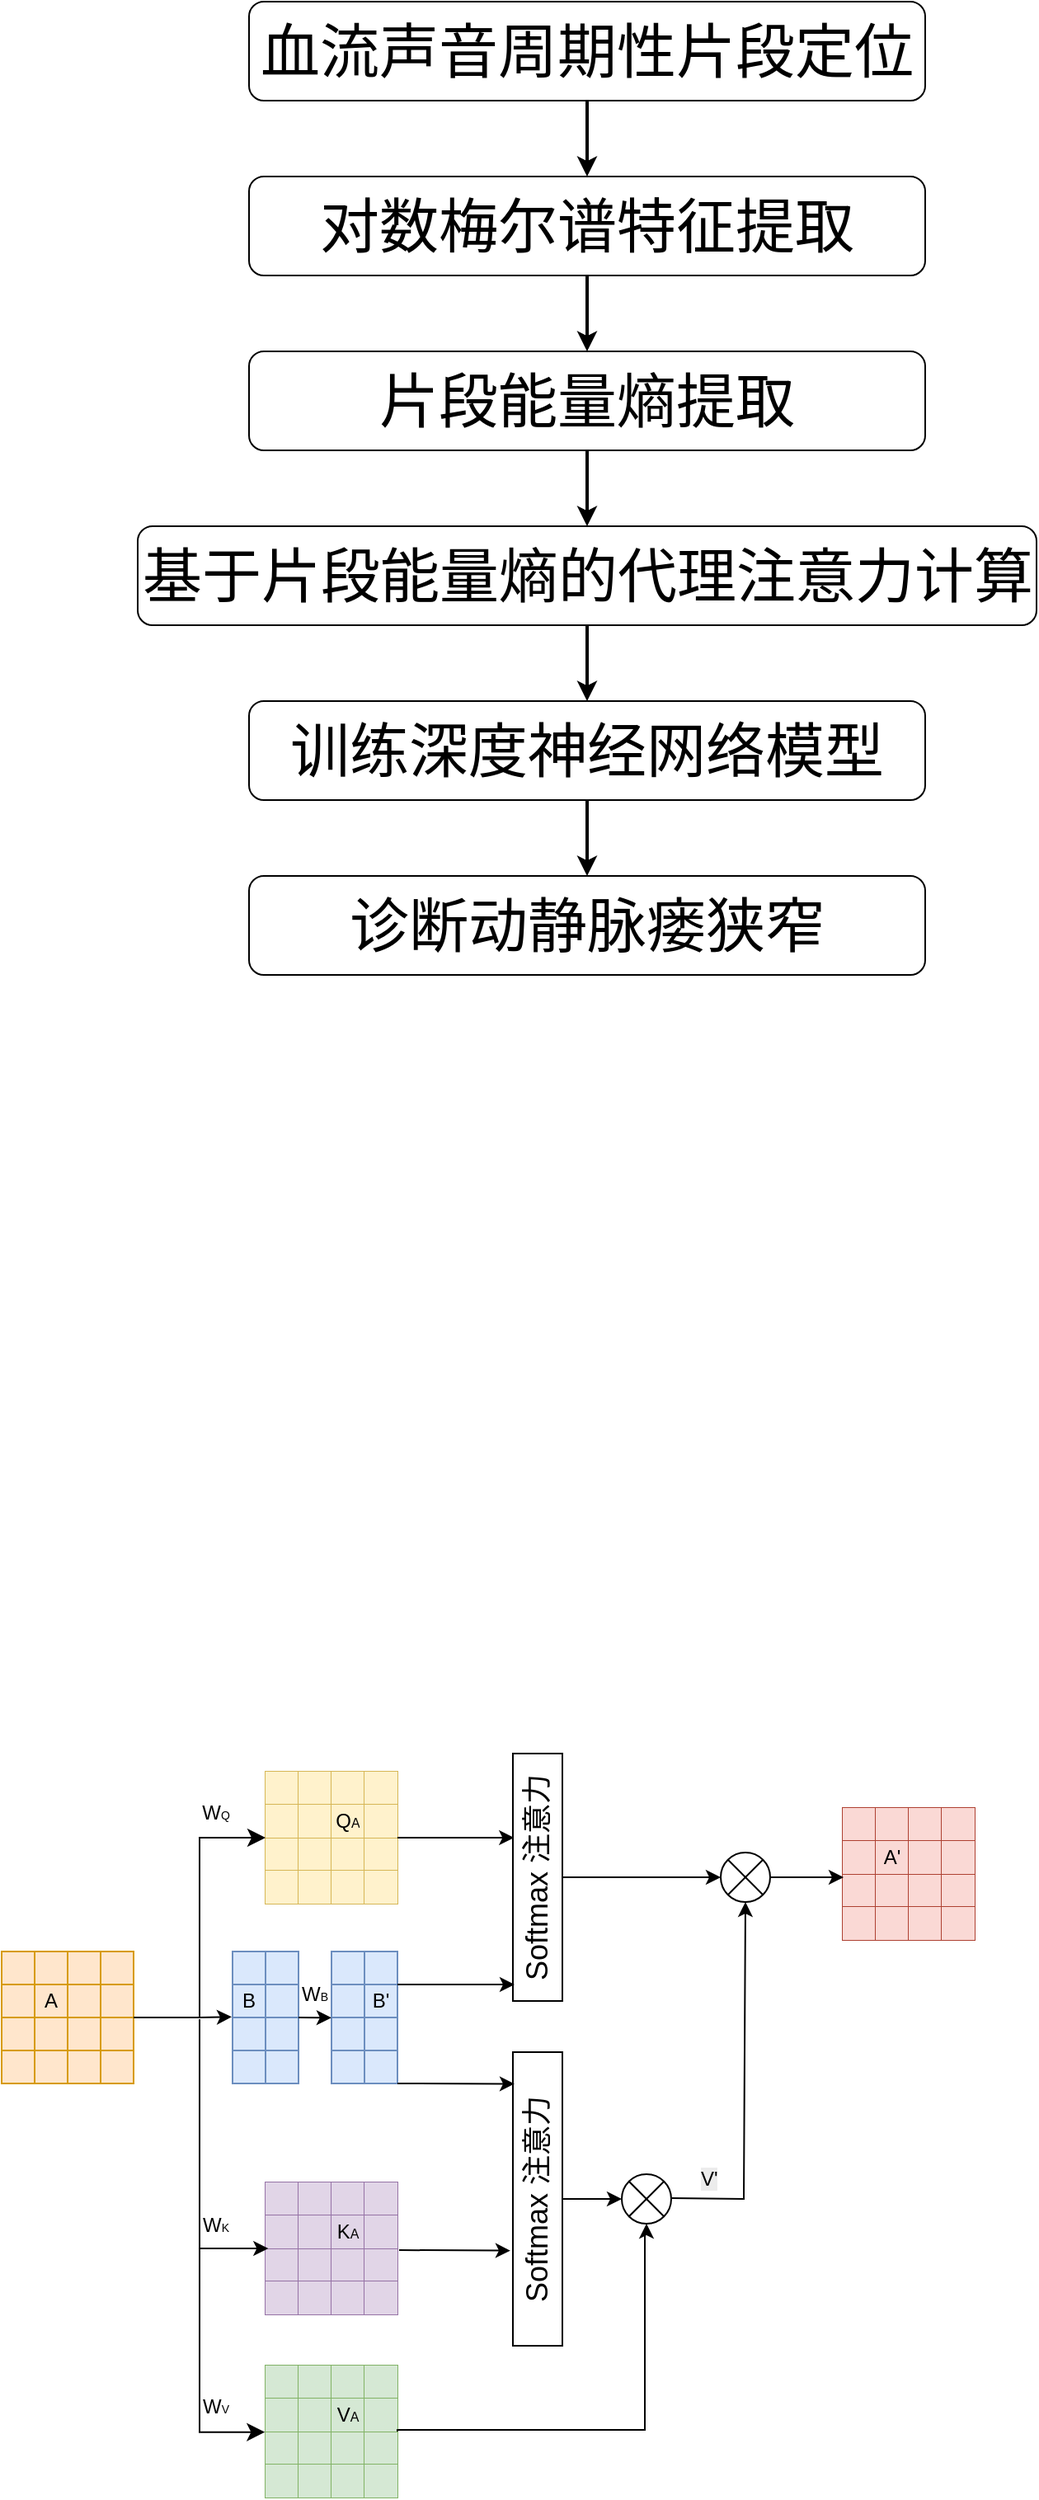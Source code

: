 <mxfile version="27.0.6">
  <diagram name="第 1 页" id="jHWfHnfXvJWiePmlDUtP">
    <mxGraphModel dx="1722" dy="919" grid="0" gridSize="10" guides="1" tooltips="1" connect="1" arrows="1" fold="1" page="1" pageScale="1" pageWidth="827" pageHeight="1169" math="0" shadow="0">
      <root>
        <mxCell id="0" />
        <mxCell id="1" parent="0" />
        <mxCell id="iKnaXG9pOddWucdSrnOA-7" style="edgeStyle=orthogonalEdgeStyle;rounded=0;orthogonalLoop=1;jettySize=auto;html=1;entryX=0.5;entryY=0;entryDx=0;entryDy=0;strokeWidth=2;" edge="1" parent="1" source="iKnaXG9pOddWucdSrnOA-1" target="iKnaXG9pOddWucdSrnOA-2">
          <mxGeometry relative="1" as="geometry" />
        </mxCell>
        <mxCell id="iKnaXG9pOddWucdSrnOA-1" value="&lt;font style=&quot;font-size: 36px;&quot;&gt;血流声音周期性片段定位&lt;/font&gt;" style="rounded=1;whiteSpace=wrap;html=1;flipV=1;" vertex="1" parent="1">
          <mxGeometry x="210" y="190" width="410" height="60" as="geometry" />
        </mxCell>
        <mxCell id="iKnaXG9pOddWucdSrnOA-8" style="edgeStyle=orthogonalEdgeStyle;rounded=0;orthogonalLoop=1;jettySize=auto;html=1;entryX=0.5;entryY=0;entryDx=0;entryDy=0;strokeWidth=2;" edge="1" parent="1" source="iKnaXG9pOddWucdSrnOA-2" target="iKnaXG9pOddWucdSrnOA-3">
          <mxGeometry relative="1" as="geometry" />
        </mxCell>
        <mxCell id="iKnaXG9pOddWucdSrnOA-2" value="&lt;font style=&quot;font-size: 36px;&quot;&gt;对数梅尔谱特征提取&lt;/font&gt;" style="rounded=1;whiteSpace=wrap;html=1;flipV=1;" vertex="1" parent="1">
          <mxGeometry x="210" y="296" width="410" height="60" as="geometry" />
        </mxCell>
        <mxCell id="iKnaXG9pOddWucdSrnOA-9" style="edgeStyle=orthogonalEdgeStyle;rounded=0;orthogonalLoop=1;jettySize=auto;html=1;entryX=0.5;entryY=0;entryDx=0;entryDy=0;strokeWidth=2;" edge="1" parent="1" source="iKnaXG9pOddWucdSrnOA-3" target="iKnaXG9pOddWucdSrnOA-4">
          <mxGeometry relative="1" as="geometry" />
        </mxCell>
        <mxCell id="iKnaXG9pOddWucdSrnOA-3" value="&lt;font style=&quot;font-size: 36px;&quot;&gt;片段能量熵提取&lt;/font&gt;" style="rounded=1;whiteSpace=wrap;html=1;flipV=1;" vertex="1" parent="1">
          <mxGeometry x="210" y="402" width="410" height="60" as="geometry" />
        </mxCell>
        <mxCell id="iKnaXG9pOddWucdSrnOA-10" style="edgeStyle=orthogonalEdgeStyle;rounded=0;orthogonalLoop=1;jettySize=auto;html=1;entryX=0.5;entryY=0;entryDx=0;entryDy=0;strokeWidth=2;" edge="1" parent="1" source="iKnaXG9pOddWucdSrnOA-4" target="iKnaXG9pOddWucdSrnOA-5">
          <mxGeometry relative="1" as="geometry" />
        </mxCell>
        <mxCell id="iKnaXG9pOddWucdSrnOA-4" value="&lt;font style=&quot;font-size: 36px;&quot;&gt;基于片段能量熵的代理注意力计算&lt;/font&gt;" style="rounded=1;whiteSpace=wrap;html=1;flipV=1;" vertex="1" parent="1">
          <mxGeometry x="142.5" y="508" width="545" height="60" as="geometry" />
        </mxCell>
        <mxCell id="iKnaXG9pOddWucdSrnOA-11" style="edgeStyle=orthogonalEdgeStyle;rounded=0;orthogonalLoop=1;jettySize=auto;html=1;entryX=0.5;entryY=0;entryDx=0;entryDy=0;strokeWidth=2;" edge="1" parent="1" source="iKnaXG9pOddWucdSrnOA-5" target="iKnaXG9pOddWucdSrnOA-6">
          <mxGeometry relative="1" as="geometry" />
        </mxCell>
        <mxCell id="iKnaXG9pOddWucdSrnOA-5" value="&lt;span style=&quot;font-size: 36px;&quot;&gt;训练深度神经网络模型&lt;/span&gt;" style="rounded=1;whiteSpace=wrap;html=1;flipV=1;" vertex="1" parent="1">
          <mxGeometry x="210" y="614" width="410" height="60" as="geometry" />
        </mxCell>
        <mxCell id="iKnaXG9pOddWucdSrnOA-6" value="&lt;span style=&quot;font-size: 36px;&quot;&gt;诊断动静脉瘘狭窄&lt;/span&gt;" style="rounded=1;whiteSpace=wrap;html=1;flipV=1;" vertex="1" parent="1">
          <mxGeometry x="210" y="720" width="410" height="60" as="geometry" />
        </mxCell>
        <mxCell id="iKnaXG9pOddWucdSrnOA-193" value="" style="group" vertex="1" connectable="0" parent="1">
          <mxGeometry x="60" y="1372" width="80" height="80" as="geometry" />
        </mxCell>
        <mxCell id="iKnaXG9pOddWucdSrnOA-137" value="" style="shape=table;startSize=0;container=1;collapsible=0;childLayout=tableLayout;fillColor=#ffe6cc;strokeColor=#d79b00;" vertex="1" parent="iKnaXG9pOddWucdSrnOA-193">
          <mxGeometry y="40" width="20" height="20" as="geometry" />
        </mxCell>
        <mxCell id="iKnaXG9pOddWucdSrnOA-138" value="" style="shape=tableRow;horizontal=0;startSize=0;swimlaneHead=0;swimlaneBody=0;strokeColor=inherit;top=0;left=0;bottom=0;right=0;collapsible=0;dropTarget=0;fillColor=none;points=[[0,0.5],[1,0.5]];portConstraint=eastwest;" vertex="1" parent="iKnaXG9pOddWucdSrnOA-137">
          <mxGeometry width="20" height="20" as="geometry" />
        </mxCell>
        <mxCell id="iKnaXG9pOddWucdSrnOA-139" value="" style="shape=partialRectangle;html=1;whiteSpace=wrap;connectable=0;strokeColor=inherit;overflow=hidden;fillColor=none;top=0;left=0;bottom=0;right=0;pointerEvents=1;" vertex="1" parent="iKnaXG9pOddWucdSrnOA-138">
          <mxGeometry width="20" height="20" as="geometry">
            <mxRectangle width="20" height="20" as="alternateBounds" />
          </mxGeometry>
        </mxCell>
        <mxCell id="iKnaXG9pOddWucdSrnOA-140" value="" style="shape=partialRectangle;html=1;whiteSpace=wrap;connectable=0;strokeColor=#d79b00;overflow=hidden;fillColor=#ffe6cc;top=0;left=0;bottom=0;right=0;pointerEvents=1;" vertex="1" parent="iKnaXG9pOddWucdSrnOA-193">
          <mxGeometry x="20" y="40" width="20" height="20" as="geometry">
            <mxRectangle width="40" height="40" as="alternateBounds" />
          </mxGeometry>
        </mxCell>
        <mxCell id="iKnaXG9pOddWucdSrnOA-141" value="" style="shape=table;startSize=0;container=1;collapsible=0;childLayout=tableLayout;fillColor=#ffe6cc;strokeColor=#d79b00;" vertex="1" parent="iKnaXG9pOddWucdSrnOA-193">
          <mxGeometry x="20" y="40" width="20" height="20" as="geometry" />
        </mxCell>
        <mxCell id="iKnaXG9pOddWucdSrnOA-142" value="" style="shape=tableRow;horizontal=0;startSize=0;swimlaneHead=0;swimlaneBody=0;strokeColor=inherit;top=0;left=0;bottom=0;right=0;collapsible=0;dropTarget=0;fillColor=none;points=[[0,0.5],[1,0.5]];portConstraint=eastwest;" vertex="1" parent="iKnaXG9pOddWucdSrnOA-141">
          <mxGeometry width="20" height="20" as="geometry" />
        </mxCell>
        <mxCell id="iKnaXG9pOddWucdSrnOA-143" value="" style="shape=partialRectangle;html=1;whiteSpace=wrap;connectable=0;strokeColor=inherit;overflow=hidden;fillColor=none;top=0;left=0;bottom=0;right=0;pointerEvents=1;" vertex="1" parent="iKnaXG9pOddWucdSrnOA-142">
          <mxGeometry width="20" height="20" as="geometry">
            <mxRectangle width="20" height="20" as="alternateBounds" />
          </mxGeometry>
        </mxCell>
        <mxCell id="iKnaXG9pOddWucdSrnOA-144" value="" style="shape=table;startSize=0;container=1;collapsible=0;childLayout=tableLayout;fillColor=#ffe6cc;strokeColor=#d79b00;" vertex="1" parent="iKnaXG9pOddWucdSrnOA-193">
          <mxGeometry y="60" width="20" height="20" as="geometry" />
        </mxCell>
        <mxCell id="iKnaXG9pOddWucdSrnOA-145" value="" style="shape=tableRow;horizontal=0;startSize=0;swimlaneHead=0;swimlaneBody=0;strokeColor=inherit;top=0;left=0;bottom=0;right=0;collapsible=0;dropTarget=0;fillColor=none;points=[[0,0.5],[1,0.5]];portConstraint=eastwest;" vertex="1" parent="iKnaXG9pOddWucdSrnOA-144">
          <mxGeometry width="20" height="20" as="geometry" />
        </mxCell>
        <mxCell id="iKnaXG9pOddWucdSrnOA-146" value="" style="shape=partialRectangle;html=1;whiteSpace=wrap;connectable=0;strokeColor=inherit;overflow=hidden;fillColor=none;top=0;left=0;bottom=0;right=0;pointerEvents=1;" vertex="1" parent="iKnaXG9pOddWucdSrnOA-145">
          <mxGeometry width="20" height="20" as="geometry">
            <mxRectangle width="20" height="20" as="alternateBounds" />
          </mxGeometry>
        </mxCell>
        <mxCell id="iKnaXG9pOddWucdSrnOA-147" value="" style="shape=partialRectangle;html=1;whiteSpace=wrap;connectable=0;strokeColor=#d79b00;overflow=hidden;fillColor=#ffe6cc;top=0;left=0;bottom=0;right=0;pointerEvents=1;" vertex="1" parent="iKnaXG9pOddWucdSrnOA-193">
          <mxGeometry x="20" y="60" width="20" height="20" as="geometry">
            <mxRectangle width="40" height="40" as="alternateBounds" />
          </mxGeometry>
        </mxCell>
        <mxCell id="iKnaXG9pOddWucdSrnOA-148" value="" style="shape=table;startSize=0;container=1;collapsible=0;childLayout=tableLayout;fillColor=#ffe6cc;strokeColor=#d79b00;" vertex="1" parent="iKnaXG9pOddWucdSrnOA-193">
          <mxGeometry x="20" y="60" width="20" height="20" as="geometry" />
        </mxCell>
        <mxCell id="iKnaXG9pOddWucdSrnOA-149" value="" style="shape=tableRow;horizontal=0;startSize=0;swimlaneHead=0;swimlaneBody=0;strokeColor=inherit;top=0;left=0;bottom=0;right=0;collapsible=0;dropTarget=0;fillColor=none;points=[[0,0.5],[1,0.5]];portConstraint=eastwest;" vertex="1" parent="iKnaXG9pOddWucdSrnOA-148">
          <mxGeometry width="20" height="20" as="geometry" />
        </mxCell>
        <mxCell id="iKnaXG9pOddWucdSrnOA-150" value="" style="shape=partialRectangle;html=1;whiteSpace=wrap;connectable=0;strokeColor=inherit;overflow=hidden;fillColor=none;top=0;left=0;bottom=0;right=0;pointerEvents=1;" vertex="1" parent="iKnaXG9pOddWucdSrnOA-149">
          <mxGeometry width="20" height="20" as="geometry">
            <mxRectangle width="20" height="20" as="alternateBounds" />
          </mxGeometry>
        </mxCell>
        <mxCell id="iKnaXG9pOddWucdSrnOA-151" value="" style="shape=table;startSize=0;container=1;collapsible=0;childLayout=tableLayout;fillColor=#ffe6cc;strokeColor=#d79b00;" vertex="1" parent="iKnaXG9pOddWucdSrnOA-193">
          <mxGeometry width="20" height="20" as="geometry" />
        </mxCell>
        <mxCell id="iKnaXG9pOddWucdSrnOA-152" value="" style="shape=tableRow;horizontal=0;startSize=0;swimlaneHead=0;swimlaneBody=0;strokeColor=inherit;top=0;left=0;bottom=0;right=0;collapsible=0;dropTarget=0;fillColor=none;points=[[0,0.5],[1,0.5]];portConstraint=eastwest;" vertex="1" parent="iKnaXG9pOddWucdSrnOA-151">
          <mxGeometry width="20" height="20" as="geometry" />
        </mxCell>
        <mxCell id="iKnaXG9pOddWucdSrnOA-153" value="" style="shape=partialRectangle;html=1;whiteSpace=wrap;connectable=0;strokeColor=inherit;overflow=hidden;fillColor=none;top=0;left=0;bottom=0;right=0;pointerEvents=1;" vertex="1" parent="iKnaXG9pOddWucdSrnOA-152">
          <mxGeometry width="20" height="20" as="geometry">
            <mxRectangle width="20" height="20" as="alternateBounds" />
          </mxGeometry>
        </mxCell>
        <mxCell id="iKnaXG9pOddWucdSrnOA-154" value="" style="shape=partialRectangle;html=1;whiteSpace=wrap;connectable=0;strokeColor=#d79b00;overflow=hidden;fillColor=#ffe6cc;top=0;left=0;bottom=0;right=0;pointerEvents=1;" vertex="1" parent="iKnaXG9pOddWucdSrnOA-193">
          <mxGeometry x="20" width="20" height="20" as="geometry">
            <mxRectangle width="40" height="40" as="alternateBounds" />
          </mxGeometry>
        </mxCell>
        <mxCell id="iKnaXG9pOddWucdSrnOA-155" value="" style="shape=table;startSize=0;container=1;collapsible=0;childLayout=tableLayout;fillColor=#ffe6cc;strokeColor=#d79b00;" vertex="1" parent="iKnaXG9pOddWucdSrnOA-193">
          <mxGeometry x="20" width="20" height="20" as="geometry" />
        </mxCell>
        <mxCell id="iKnaXG9pOddWucdSrnOA-156" value="" style="shape=tableRow;horizontal=0;startSize=0;swimlaneHead=0;swimlaneBody=0;strokeColor=inherit;top=0;left=0;bottom=0;right=0;collapsible=0;dropTarget=0;fillColor=none;points=[[0,0.5],[1,0.5]];portConstraint=eastwest;" vertex="1" parent="iKnaXG9pOddWucdSrnOA-155">
          <mxGeometry width="20" height="20" as="geometry" />
        </mxCell>
        <mxCell id="iKnaXG9pOddWucdSrnOA-157" value="" style="shape=partialRectangle;html=1;whiteSpace=wrap;connectable=0;strokeColor=inherit;overflow=hidden;fillColor=none;top=0;left=0;bottom=0;right=0;pointerEvents=1;" vertex="1" parent="iKnaXG9pOddWucdSrnOA-156">
          <mxGeometry width="20" height="20" as="geometry">
            <mxRectangle width="20" height="20" as="alternateBounds" />
          </mxGeometry>
        </mxCell>
        <mxCell id="iKnaXG9pOddWucdSrnOA-158" value="" style="shape=table;startSize=0;container=1;collapsible=0;childLayout=tableLayout;fillColor=#ffe6cc;strokeColor=#d79b00;" vertex="1" parent="iKnaXG9pOddWucdSrnOA-193">
          <mxGeometry y="20" width="20" height="20" as="geometry" />
        </mxCell>
        <mxCell id="iKnaXG9pOddWucdSrnOA-159" value="" style="shape=tableRow;horizontal=0;startSize=0;swimlaneHead=0;swimlaneBody=0;strokeColor=inherit;top=0;left=0;bottom=0;right=0;collapsible=0;dropTarget=0;fillColor=none;points=[[0,0.5],[1,0.5]];portConstraint=eastwest;" vertex="1" parent="iKnaXG9pOddWucdSrnOA-158">
          <mxGeometry width="20" height="20" as="geometry" />
        </mxCell>
        <mxCell id="iKnaXG9pOddWucdSrnOA-160" value="" style="shape=partialRectangle;html=1;whiteSpace=wrap;connectable=0;strokeColor=inherit;overflow=hidden;fillColor=none;top=0;left=0;bottom=0;right=0;pointerEvents=1;" vertex="1" parent="iKnaXG9pOddWucdSrnOA-159">
          <mxGeometry width="20" height="20" as="geometry">
            <mxRectangle width="20" height="20" as="alternateBounds" />
          </mxGeometry>
        </mxCell>
        <mxCell id="iKnaXG9pOddWucdSrnOA-161" value="" style="shape=partialRectangle;html=1;whiteSpace=wrap;connectable=0;strokeColor=#d79b00;overflow=hidden;fillColor=#ffe6cc;top=0;left=0;bottom=0;right=0;pointerEvents=1;" vertex="1" parent="iKnaXG9pOddWucdSrnOA-193">
          <mxGeometry x="20" y="20" width="20" height="20" as="geometry">
            <mxRectangle width="40" height="40" as="alternateBounds" />
          </mxGeometry>
        </mxCell>
        <mxCell id="iKnaXG9pOddWucdSrnOA-162" value="" style="shape=table;startSize=0;container=1;collapsible=0;childLayout=tableLayout;fillColor=#ffe6cc;strokeColor=#d79b00;" vertex="1" parent="iKnaXG9pOddWucdSrnOA-193">
          <mxGeometry x="20" y="20" width="20" height="20" as="geometry" />
        </mxCell>
        <mxCell id="iKnaXG9pOddWucdSrnOA-163" value="" style="shape=tableRow;horizontal=0;startSize=0;swimlaneHead=0;swimlaneBody=0;strokeColor=inherit;top=0;left=0;bottom=0;right=0;collapsible=0;dropTarget=0;fillColor=none;points=[[0,0.5],[1,0.5]];portConstraint=eastwest;" vertex="1" parent="iKnaXG9pOddWucdSrnOA-162">
          <mxGeometry width="20" height="20" as="geometry" />
        </mxCell>
        <mxCell id="iKnaXG9pOddWucdSrnOA-164" value="" style="shape=partialRectangle;html=1;whiteSpace=wrap;connectable=0;strokeColor=inherit;overflow=hidden;fillColor=none;top=0;left=0;bottom=0;right=0;pointerEvents=1;" vertex="1" parent="iKnaXG9pOddWucdSrnOA-163">
          <mxGeometry width="20" height="20" as="geometry">
            <mxRectangle width="20" height="20" as="alternateBounds" />
          </mxGeometry>
        </mxCell>
        <mxCell id="iKnaXG9pOddWucdSrnOA-165" value="" style="shape=table;startSize=0;container=1;collapsible=0;childLayout=tableLayout;fillColor=#ffe6cc;strokeColor=#d79b00;" vertex="1" parent="iKnaXG9pOddWucdSrnOA-193">
          <mxGeometry x="40" y="40" width="20" height="20" as="geometry" />
        </mxCell>
        <mxCell id="iKnaXG9pOddWucdSrnOA-166" value="" style="shape=tableRow;horizontal=0;startSize=0;swimlaneHead=0;swimlaneBody=0;strokeColor=inherit;top=0;left=0;bottom=0;right=0;collapsible=0;dropTarget=0;fillColor=none;points=[[0,0.5],[1,0.5]];portConstraint=eastwest;" vertex="1" parent="iKnaXG9pOddWucdSrnOA-165">
          <mxGeometry width="20" height="20" as="geometry" />
        </mxCell>
        <mxCell id="iKnaXG9pOddWucdSrnOA-167" value="" style="shape=partialRectangle;html=1;whiteSpace=wrap;connectable=0;strokeColor=inherit;overflow=hidden;fillColor=none;top=0;left=0;bottom=0;right=0;pointerEvents=1;" vertex="1" parent="iKnaXG9pOddWucdSrnOA-166">
          <mxGeometry width="20" height="20" as="geometry">
            <mxRectangle width="20" height="20" as="alternateBounds" />
          </mxGeometry>
        </mxCell>
        <mxCell id="iKnaXG9pOddWucdSrnOA-168" value="" style="shape=partialRectangle;html=1;whiteSpace=wrap;connectable=0;strokeColor=#d79b00;overflow=hidden;fillColor=#ffe6cc;top=0;left=0;bottom=0;right=0;pointerEvents=1;" vertex="1" parent="iKnaXG9pOddWucdSrnOA-193">
          <mxGeometry x="60" y="40" width="20" height="20" as="geometry">
            <mxRectangle width="40" height="40" as="alternateBounds" />
          </mxGeometry>
        </mxCell>
        <mxCell id="iKnaXG9pOddWucdSrnOA-169" value="" style="shape=table;startSize=0;container=1;collapsible=0;childLayout=tableLayout;fillColor=#ffe6cc;strokeColor=#d79b00;" vertex="1" parent="iKnaXG9pOddWucdSrnOA-193">
          <mxGeometry x="60" y="40" width="20" height="20" as="geometry" />
        </mxCell>
        <mxCell id="iKnaXG9pOddWucdSrnOA-170" value="" style="shape=tableRow;horizontal=0;startSize=0;swimlaneHead=0;swimlaneBody=0;strokeColor=inherit;top=0;left=0;bottom=0;right=0;collapsible=0;dropTarget=0;fillColor=none;points=[[0,0.5],[1,0.5]];portConstraint=eastwest;" vertex="1" parent="iKnaXG9pOddWucdSrnOA-169">
          <mxGeometry width="20" height="20" as="geometry" />
        </mxCell>
        <mxCell id="iKnaXG9pOddWucdSrnOA-171" value="" style="shape=partialRectangle;html=1;whiteSpace=wrap;connectable=0;strokeColor=inherit;overflow=hidden;fillColor=none;top=0;left=0;bottom=0;right=0;pointerEvents=1;" vertex="1" parent="iKnaXG9pOddWucdSrnOA-170">
          <mxGeometry width="20" height="20" as="geometry">
            <mxRectangle width="20" height="20" as="alternateBounds" />
          </mxGeometry>
        </mxCell>
        <mxCell id="iKnaXG9pOddWucdSrnOA-172" value="" style="shape=table;startSize=0;container=1;collapsible=0;childLayout=tableLayout;fillColor=#ffe6cc;strokeColor=#d79b00;" vertex="1" parent="iKnaXG9pOddWucdSrnOA-193">
          <mxGeometry x="40" y="60" width="20" height="20" as="geometry" />
        </mxCell>
        <mxCell id="iKnaXG9pOddWucdSrnOA-173" value="" style="shape=tableRow;horizontal=0;startSize=0;swimlaneHead=0;swimlaneBody=0;strokeColor=inherit;top=0;left=0;bottom=0;right=0;collapsible=0;dropTarget=0;fillColor=none;points=[[0,0.5],[1,0.5]];portConstraint=eastwest;" vertex="1" parent="iKnaXG9pOddWucdSrnOA-172">
          <mxGeometry width="20" height="20" as="geometry" />
        </mxCell>
        <mxCell id="iKnaXG9pOddWucdSrnOA-174" value="" style="shape=partialRectangle;html=1;whiteSpace=wrap;connectable=0;strokeColor=inherit;overflow=hidden;fillColor=none;top=0;left=0;bottom=0;right=0;pointerEvents=1;" vertex="1" parent="iKnaXG9pOddWucdSrnOA-173">
          <mxGeometry width="20" height="20" as="geometry">
            <mxRectangle width="20" height="20" as="alternateBounds" />
          </mxGeometry>
        </mxCell>
        <mxCell id="iKnaXG9pOddWucdSrnOA-175" value="" style="shape=partialRectangle;html=1;whiteSpace=wrap;connectable=0;strokeColor=#d79b00;overflow=hidden;fillColor=#ffe6cc;top=0;left=0;bottom=0;right=0;pointerEvents=1;" vertex="1" parent="iKnaXG9pOddWucdSrnOA-193">
          <mxGeometry x="60" y="60" width="20" height="20" as="geometry">
            <mxRectangle width="40" height="40" as="alternateBounds" />
          </mxGeometry>
        </mxCell>
        <mxCell id="iKnaXG9pOddWucdSrnOA-176" value="" style="shape=table;startSize=0;container=1;collapsible=0;childLayout=tableLayout;fillColor=#ffe6cc;strokeColor=#d79b00;" vertex="1" parent="iKnaXG9pOddWucdSrnOA-193">
          <mxGeometry x="60" y="60" width="20" height="20" as="geometry" />
        </mxCell>
        <mxCell id="iKnaXG9pOddWucdSrnOA-177" value="" style="shape=tableRow;horizontal=0;startSize=0;swimlaneHead=0;swimlaneBody=0;strokeColor=inherit;top=0;left=0;bottom=0;right=0;collapsible=0;dropTarget=0;fillColor=none;points=[[0,0.5],[1,0.5]];portConstraint=eastwest;" vertex="1" parent="iKnaXG9pOddWucdSrnOA-176">
          <mxGeometry width="20" height="20" as="geometry" />
        </mxCell>
        <mxCell id="iKnaXG9pOddWucdSrnOA-178" value="" style="shape=partialRectangle;html=1;whiteSpace=wrap;connectable=0;strokeColor=inherit;overflow=hidden;fillColor=none;top=0;left=0;bottom=0;right=0;pointerEvents=1;" vertex="1" parent="iKnaXG9pOddWucdSrnOA-177">
          <mxGeometry width="20" height="20" as="geometry">
            <mxRectangle width="20" height="20" as="alternateBounds" />
          </mxGeometry>
        </mxCell>
        <mxCell id="iKnaXG9pOddWucdSrnOA-179" value="" style="shape=table;startSize=0;container=1;collapsible=0;childLayout=tableLayout;fillColor=#ffe6cc;strokeColor=#d79b00;" vertex="1" parent="iKnaXG9pOddWucdSrnOA-193">
          <mxGeometry x="40" width="20" height="20" as="geometry" />
        </mxCell>
        <mxCell id="iKnaXG9pOddWucdSrnOA-180" value="" style="shape=tableRow;horizontal=0;startSize=0;swimlaneHead=0;swimlaneBody=0;strokeColor=inherit;top=0;left=0;bottom=0;right=0;collapsible=0;dropTarget=0;fillColor=none;points=[[0,0.5],[1,0.5]];portConstraint=eastwest;" vertex="1" parent="iKnaXG9pOddWucdSrnOA-179">
          <mxGeometry width="20" height="20" as="geometry" />
        </mxCell>
        <mxCell id="iKnaXG9pOddWucdSrnOA-181" value="" style="shape=partialRectangle;html=1;whiteSpace=wrap;connectable=0;strokeColor=inherit;overflow=hidden;fillColor=none;top=0;left=0;bottom=0;right=0;pointerEvents=1;" vertex="1" parent="iKnaXG9pOddWucdSrnOA-180">
          <mxGeometry width="20" height="20" as="geometry">
            <mxRectangle width="20" height="20" as="alternateBounds" />
          </mxGeometry>
        </mxCell>
        <mxCell id="iKnaXG9pOddWucdSrnOA-182" value="" style="shape=partialRectangle;html=1;whiteSpace=wrap;connectable=0;strokeColor=#d79b00;overflow=hidden;fillColor=#ffe6cc;top=0;left=0;bottom=0;right=0;pointerEvents=1;" vertex="1" parent="iKnaXG9pOddWucdSrnOA-193">
          <mxGeometry x="60" width="20" height="20" as="geometry">
            <mxRectangle width="40" height="40" as="alternateBounds" />
          </mxGeometry>
        </mxCell>
        <mxCell id="iKnaXG9pOddWucdSrnOA-183" value="" style="shape=table;startSize=0;container=1;collapsible=0;childLayout=tableLayout;fillColor=#ffe6cc;strokeColor=#d79b00;" vertex="1" parent="iKnaXG9pOddWucdSrnOA-193">
          <mxGeometry x="60" width="20" height="20" as="geometry" />
        </mxCell>
        <mxCell id="iKnaXG9pOddWucdSrnOA-184" value="" style="shape=tableRow;horizontal=0;startSize=0;swimlaneHead=0;swimlaneBody=0;strokeColor=inherit;top=0;left=0;bottom=0;right=0;collapsible=0;dropTarget=0;fillColor=none;points=[[0,0.5],[1,0.5]];portConstraint=eastwest;" vertex="1" parent="iKnaXG9pOddWucdSrnOA-183">
          <mxGeometry width="20" height="20" as="geometry" />
        </mxCell>
        <mxCell id="iKnaXG9pOddWucdSrnOA-185" value="" style="shape=partialRectangle;html=1;whiteSpace=wrap;connectable=0;strokeColor=inherit;overflow=hidden;fillColor=none;top=0;left=0;bottom=0;right=0;pointerEvents=1;" vertex="1" parent="iKnaXG9pOddWucdSrnOA-184">
          <mxGeometry width="20" height="20" as="geometry">
            <mxRectangle width="20" height="20" as="alternateBounds" />
          </mxGeometry>
        </mxCell>
        <mxCell id="iKnaXG9pOddWucdSrnOA-186" value="" style="shape=table;startSize=0;container=1;collapsible=0;childLayout=tableLayout;fillColor=#ffe6cc;strokeColor=#d79b00;" vertex="1" parent="iKnaXG9pOddWucdSrnOA-193">
          <mxGeometry x="40" y="20" width="20" height="20" as="geometry" />
        </mxCell>
        <mxCell id="iKnaXG9pOddWucdSrnOA-187" value="" style="shape=tableRow;horizontal=0;startSize=0;swimlaneHead=0;swimlaneBody=0;strokeColor=inherit;top=0;left=0;bottom=0;right=0;collapsible=0;dropTarget=0;fillColor=none;points=[[0,0.5],[1,0.5]];portConstraint=eastwest;" vertex="1" parent="iKnaXG9pOddWucdSrnOA-186">
          <mxGeometry width="20" height="20" as="geometry" />
        </mxCell>
        <mxCell id="iKnaXG9pOddWucdSrnOA-188" value="" style="shape=partialRectangle;html=1;whiteSpace=wrap;connectable=0;strokeColor=inherit;overflow=hidden;fillColor=none;top=0;left=0;bottom=0;right=0;pointerEvents=1;" vertex="1" parent="iKnaXG9pOddWucdSrnOA-187">
          <mxGeometry width="20" height="20" as="geometry">
            <mxRectangle width="20" height="20" as="alternateBounds" />
          </mxGeometry>
        </mxCell>
        <mxCell id="iKnaXG9pOddWucdSrnOA-189" value="" style="shape=partialRectangle;html=1;whiteSpace=wrap;connectable=0;strokeColor=#d79b00;overflow=hidden;fillColor=#ffe6cc;top=0;left=0;bottom=0;right=0;pointerEvents=1;" vertex="1" parent="iKnaXG9pOddWucdSrnOA-193">
          <mxGeometry x="60" y="20" width="20" height="20" as="geometry">
            <mxRectangle width="40" height="40" as="alternateBounds" />
          </mxGeometry>
        </mxCell>
        <mxCell id="iKnaXG9pOddWucdSrnOA-190" value="" style="shape=table;startSize=0;container=1;collapsible=0;childLayout=tableLayout;fillColor=#ffe6cc;strokeColor=#d79b00;" vertex="1" parent="iKnaXG9pOddWucdSrnOA-193">
          <mxGeometry x="60" y="20" width="20" height="20" as="geometry" />
        </mxCell>
        <mxCell id="iKnaXG9pOddWucdSrnOA-191" value="" style="shape=tableRow;horizontal=0;startSize=0;swimlaneHead=0;swimlaneBody=0;strokeColor=inherit;top=0;left=0;bottom=0;right=0;collapsible=0;dropTarget=0;fillColor=none;points=[[0,0.5],[1,0.5]];portConstraint=eastwest;" vertex="1" parent="iKnaXG9pOddWucdSrnOA-190">
          <mxGeometry width="20" height="20" as="geometry" />
        </mxCell>
        <mxCell id="iKnaXG9pOddWucdSrnOA-192" value="" style="shape=partialRectangle;html=1;whiteSpace=wrap;connectable=0;strokeColor=inherit;overflow=hidden;fillColor=none;top=0;left=0;bottom=0;right=0;pointerEvents=1;" vertex="1" parent="iKnaXG9pOddWucdSrnOA-191">
          <mxGeometry width="20" height="20" as="geometry">
            <mxRectangle width="20" height="20" as="alternateBounds" />
          </mxGeometry>
        </mxCell>
        <mxCell id="iKnaXG9pOddWucdSrnOA-428" value="A" style="text;html=1;align=center;verticalAlign=middle;whiteSpace=wrap;rounded=0;" vertex="1" parent="iKnaXG9pOddWucdSrnOA-193">
          <mxGeometry y="15" width="60" height="30" as="geometry" />
        </mxCell>
        <mxCell id="iKnaXG9pOddWucdSrnOA-194" value="" style="group" vertex="1" connectable="0" parent="1">
          <mxGeometry x="200" y="1372" width="40" height="80" as="geometry" />
        </mxCell>
        <mxCell id="iKnaXG9pOddWucdSrnOA-81" value="" style="shape=table;startSize=0;container=1;collapsible=0;childLayout=tableLayout;fillColor=#dae8fc;strokeColor=#6c8ebf;" vertex="1" parent="iKnaXG9pOddWucdSrnOA-194">
          <mxGeometry y="40" width="20" height="20" as="geometry" />
        </mxCell>
        <mxCell id="iKnaXG9pOddWucdSrnOA-82" value="" style="shape=tableRow;horizontal=0;startSize=0;swimlaneHead=0;swimlaneBody=0;strokeColor=inherit;top=0;left=0;bottom=0;right=0;collapsible=0;dropTarget=0;fillColor=none;points=[[0,0.5],[1,0.5]];portConstraint=eastwest;" vertex="1" parent="iKnaXG9pOddWucdSrnOA-81">
          <mxGeometry width="20" height="20" as="geometry" />
        </mxCell>
        <mxCell id="iKnaXG9pOddWucdSrnOA-83" value="" style="shape=partialRectangle;html=1;whiteSpace=wrap;connectable=0;strokeColor=inherit;overflow=hidden;fillColor=none;top=0;left=0;bottom=0;right=0;pointerEvents=1;" vertex="1" parent="iKnaXG9pOddWucdSrnOA-82">
          <mxGeometry width="20" height="20" as="geometry">
            <mxRectangle width="20" height="20" as="alternateBounds" />
          </mxGeometry>
        </mxCell>
        <mxCell id="iKnaXG9pOddWucdSrnOA-84" value="" style="shape=partialRectangle;html=1;whiteSpace=wrap;connectable=0;strokeColor=inherit;overflow=hidden;fillColor=none;top=0;left=0;bottom=0;right=0;pointerEvents=1;" vertex="1" parent="iKnaXG9pOddWucdSrnOA-194">
          <mxGeometry x="20" y="40" width="20" height="20" as="geometry">
            <mxRectangle width="40" height="40" as="alternateBounds" />
          </mxGeometry>
        </mxCell>
        <mxCell id="iKnaXG9pOddWucdSrnOA-85" value="" style="shape=table;startSize=0;container=1;collapsible=0;childLayout=tableLayout;fillColor=#dae8fc;strokeColor=#6c8ebf;" vertex="1" parent="iKnaXG9pOddWucdSrnOA-194">
          <mxGeometry x="20" y="40" width="20" height="20" as="geometry" />
        </mxCell>
        <mxCell id="iKnaXG9pOddWucdSrnOA-86" value="" style="shape=tableRow;horizontal=0;startSize=0;swimlaneHead=0;swimlaneBody=0;strokeColor=inherit;top=0;left=0;bottom=0;right=0;collapsible=0;dropTarget=0;fillColor=none;points=[[0,0.5],[1,0.5]];portConstraint=eastwest;" vertex="1" parent="iKnaXG9pOddWucdSrnOA-85">
          <mxGeometry width="20" height="20" as="geometry" />
        </mxCell>
        <mxCell id="iKnaXG9pOddWucdSrnOA-87" value="" style="shape=partialRectangle;html=1;whiteSpace=wrap;connectable=0;strokeColor=inherit;overflow=hidden;fillColor=none;top=0;left=0;bottom=0;right=0;pointerEvents=1;" vertex="1" parent="iKnaXG9pOddWucdSrnOA-86">
          <mxGeometry width="20" height="20" as="geometry">
            <mxRectangle width="20" height="20" as="alternateBounds" />
          </mxGeometry>
        </mxCell>
        <mxCell id="iKnaXG9pOddWucdSrnOA-88" value="" style="shape=table;startSize=0;container=1;collapsible=0;childLayout=tableLayout;fillColor=#dae8fc;strokeColor=#6c8ebf;" vertex="1" parent="iKnaXG9pOddWucdSrnOA-194">
          <mxGeometry y="60" width="20" height="20" as="geometry" />
        </mxCell>
        <mxCell id="iKnaXG9pOddWucdSrnOA-89" value="" style="shape=tableRow;horizontal=0;startSize=0;swimlaneHead=0;swimlaneBody=0;strokeColor=inherit;top=0;left=0;bottom=0;right=0;collapsible=0;dropTarget=0;fillColor=none;points=[[0,0.5],[1,0.5]];portConstraint=eastwest;" vertex="1" parent="iKnaXG9pOddWucdSrnOA-88">
          <mxGeometry width="20" height="20" as="geometry" />
        </mxCell>
        <mxCell id="iKnaXG9pOddWucdSrnOA-90" value="" style="shape=partialRectangle;html=1;whiteSpace=wrap;connectable=0;strokeColor=inherit;overflow=hidden;fillColor=none;top=0;left=0;bottom=0;right=0;pointerEvents=1;" vertex="1" parent="iKnaXG9pOddWucdSrnOA-89">
          <mxGeometry width="20" height="20" as="geometry">
            <mxRectangle width="20" height="20" as="alternateBounds" />
          </mxGeometry>
        </mxCell>
        <mxCell id="iKnaXG9pOddWucdSrnOA-91" value="" style="shape=partialRectangle;html=1;whiteSpace=wrap;connectable=0;strokeColor=inherit;overflow=hidden;fillColor=none;top=0;left=0;bottom=0;right=0;pointerEvents=1;" vertex="1" parent="iKnaXG9pOddWucdSrnOA-194">
          <mxGeometry x="20" y="60" width="20" height="20" as="geometry">
            <mxRectangle width="40" height="40" as="alternateBounds" />
          </mxGeometry>
        </mxCell>
        <mxCell id="iKnaXG9pOddWucdSrnOA-92" value="" style="shape=table;startSize=0;container=1;collapsible=0;childLayout=tableLayout;fillColor=#dae8fc;strokeColor=#6c8ebf;" vertex="1" parent="iKnaXG9pOddWucdSrnOA-194">
          <mxGeometry x="20" y="60" width="20" height="20" as="geometry" />
        </mxCell>
        <mxCell id="iKnaXG9pOddWucdSrnOA-93" value="" style="shape=tableRow;horizontal=0;startSize=0;swimlaneHead=0;swimlaneBody=0;strokeColor=inherit;top=0;left=0;bottom=0;right=0;collapsible=0;dropTarget=0;fillColor=none;points=[[0,0.5],[1,0.5]];portConstraint=eastwest;" vertex="1" parent="iKnaXG9pOddWucdSrnOA-92">
          <mxGeometry width="20" height="20" as="geometry" />
        </mxCell>
        <mxCell id="iKnaXG9pOddWucdSrnOA-94" value="" style="shape=partialRectangle;html=1;whiteSpace=wrap;connectable=0;strokeColor=inherit;overflow=hidden;fillColor=none;top=0;left=0;bottom=0;right=0;pointerEvents=1;" vertex="1" parent="iKnaXG9pOddWucdSrnOA-93">
          <mxGeometry width="20" height="20" as="geometry">
            <mxRectangle width="20" height="20" as="alternateBounds" />
          </mxGeometry>
        </mxCell>
        <mxCell id="iKnaXG9pOddWucdSrnOA-95" value="" style="shape=table;startSize=0;container=1;collapsible=0;childLayout=tableLayout;fillColor=#dae8fc;strokeColor=#6c8ebf;" vertex="1" parent="iKnaXG9pOddWucdSrnOA-194">
          <mxGeometry width="20" height="20" as="geometry" />
        </mxCell>
        <mxCell id="iKnaXG9pOddWucdSrnOA-96" value="" style="shape=tableRow;horizontal=0;startSize=0;swimlaneHead=0;swimlaneBody=0;strokeColor=inherit;top=0;left=0;bottom=0;right=0;collapsible=0;dropTarget=0;fillColor=none;points=[[0,0.5],[1,0.5]];portConstraint=eastwest;" vertex="1" parent="iKnaXG9pOddWucdSrnOA-95">
          <mxGeometry width="20" height="20" as="geometry" />
        </mxCell>
        <mxCell id="iKnaXG9pOddWucdSrnOA-97" value="" style="shape=partialRectangle;html=1;whiteSpace=wrap;connectable=0;strokeColor=inherit;overflow=hidden;fillColor=none;top=0;left=0;bottom=0;right=0;pointerEvents=1;" vertex="1" parent="iKnaXG9pOddWucdSrnOA-96">
          <mxGeometry width="20" height="20" as="geometry">
            <mxRectangle width="20" height="20" as="alternateBounds" />
          </mxGeometry>
        </mxCell>
        <mxCell id="iKnaXG9pOddWucdSrnOA-98" value="" style="shape=partialRectangle;html=1;whiteSpace=wrap;connectable=0;strokeColor=inherit;overflow=hidden;fillColor=none;top=0;left=0;bottom=0;right=0;pointerEvents=1;" vertex="1" parent="iKnaXG9pOddWucdSrnOA-194">
          <mxGeometry x="20" width="20" height="20" as="geometry">
            <mxRectangle width="40" height="40" as="alternateBounds" />
          </mxGeometry>
        </mxCell>
        <mxCell id="iKnaXG9pOddWucdSrnOA-99" value="" style="shape=table;startSize=0;container=1;collapsible=0;childLayout=tableLayout;fillColor=#dae8fc;strokeColor=#6c8ebf;" vertex="1" parent="iKnaXG9pOddWucdSrnOA-194">
          <mxGeometry x="20" width="20" height="20" as="geometry" />
        </mxCell>
        <mxCell id="iKnaXG9pOddWucdSrnOA-100" value="" style="shape=tableRow;horizontal=0;startSize=0;swimlaneHead=0;swimlaneBody=0;strokeColor=inherit;top=0;left=0;bottom=0;right=0;collapsible=0;dropTarget=0;fillColor=none;points=[[0,0.5],[1,0.5]];portConstraint=eastwest;" vertex="1" parent="iKnaXG9pOddWucdSrnOA-99">
          <mxGeometry width="20" height="20" as="geometry" />
        </mxCell>
        <mxCell id="iKnaXG9pOddWucdSrnOA-101" value="" style="shape=partialRectangle;html=1;whiteSpace=wrap;connectable=0;strokeColor=inherit;overflow=hidden;fillColor=none;top=0;left=0;bottom=0;right=0;pointerEvents=1;" vertex="1" parent="iKnaXG9pOddWucdSrnOA-100">
          <mxGeometry width="20" height="20" as="geometry">
            <mxRectangle width="20" height="20" as="alternateBounds" />
          </mxGeometry>
        </mxCell>
        <mxCell id="iKnaXG9pOddWucdSrnOA-102" value="" style="shape=table;startSize=0;container=1;collapsible=0;childLayout=tableLayout;fillColor=#dae8fc;strokeColor=#6c8ebf;" vertex="1" parent="iKnaXG9pOddWucdSrnOA-194">
          <mxGeometry y="20" width="20" height="20" as="geometry" />
        </mxCell>
        <mxCell id="iKnaXG9pOddWucdSrnOA-103" value="" style="shape=tableRow;horizontal=0;startSize=0;swimlaneHead=0;swimlaneBody=0;strokeColor=inherit;top=0;left=0;bottom=0;right=0;collapsible=0;dropTarget=0;fillColor=none;points=[[0,0.5],[1,0.5]];portConstraint=eastwest;" vertex="1" parent="iKnaXG9pOddWucdSrnOA-102">
          <mxGeometry width="20" height="20" as="geometry" />
        </mxCell>
        <mxCell id="iKnaXG9pOddWucdSrnOA-104" value="B" style="shape=partialRectangle;html=1;whiteSpace=wrap;connectable=0;strokeColor=inherit;overflow=hidden;fillColor=none;top=0;left=0;bottom=0;right=0;pointerEvents=1;" vertex="1" parent="iKnaXG9pOddWucdSrnOA-103">
          <mxGeometry width="20" height="20" as="geometry">
            <mxRectangle width="20" height="20" as="alternateBounds" />
          </mxGeometry>
        </mxCell>
        <mxCell id="iKnaXG9pOddWucdSrnOA-105" value="" style="shape=partialRectangle;html=1;whiteSpace=wrap;connectable=0;strokeColor=inherit;overflow=hidden;fillColor=none;top=0;left=0;bottom=0;right=0;pointerEvents=1;" vertex="1" parent="iKnaXG9pOddWucdSrnOA-194">
          <mxGeometry x="20" y="20" width="20" height="20" as="geometry">
            <mxRectangle width="40" height="40" as="alternateBounds" />
          </mxGeometry>
        </mxCell>
        <mxCell id="iKnaXG9pOddWucdSrnOA-106" value="" style="shape=table;startSize=0;container=1;collapsible=0;childLayout=tableLayout;fillColor=#dae8fc;strokeColor=#6c8ebf;" vertex="1" parent="iKnaXG9pOddWucdSrnOA-194">
          <mxGeometry x="20" y="20" width="20" height="20" as="geometry" />
        </mxCell>
        <mxCell id="iKnaXG9pOddWucdSrnOA-107" value="" style="shape=tableRow;horizontal=0;startSize=0;swimlaneHead=0;swimlaneBody=0;strokeColor=inherit;top=0;left=0;bottom=0;right=0;collapsible=0;dropTarget=0;fillColor=none;points=[[0,0.5],[1,0.5]];portConstraint=eastwest;" vertex="1" parent="iKnaXG9pOddWucdSrnOA-106">
          <mxGeometry width="20" height="20" as="geometry" />
        </mxCell>
        <mxCell id="iKnaXG9pOddWucdSrnOA-108" value="" style="shape=partialRectangle;html=1;whiteSpace=wrap;connectable=0;strokeColor=inherit;overflow=hidden;fillColor=none;top=0;left=0;bottom=0;right=0;pointerEvents=1;" vertex="1" parent="iKnaXG9pOddWucdSrnOA-107">
          <mxGeometry width="20" height="20" as="geometry">
            <mxRectangle width="20" height="20" as="alternateBounds" />
          </mxGeometry>
        </mxCell>
        <mxCell id="iKnaXG9pOddWucdSrnOA-196" value="" style="group;fillColor=#fff2cc;strokeColor=#d6b656;" vertex="1" connectable="0" parent="1">
          <mxGeometry x="220" y="1263" width="80" height="80" as="geometry" />
        </mxCell>
        <mxCell id="iKnaXG9pOddWucdSrnOA-197" value="" style="shape=table;startSize=0;container=1;collapsible=0;childLayout=tableLayout;fillColor=#fff2cc;strokeColor=#d6b656;" vertex="1" parent="iKnaXG9pOddWucdSrnOA-196">
          <mxGeometry y="40" width="20" height="20" as="geometry" />
        </mxCell>
        <mxCell id="iKnaXG9pOddWucdSrnOA-198" value="" style="shape=tableRow;horizontal=0;startSize=0;swimlaneHead=0;swimlaneBody=0;strokeColor=#d6b656;top=0;left=0;bottom=0;right=0;collapsible=0;dropTarget=0;fillColor=#fff2cc;points=[[0,0.5],[1,0.5]];portConstraint=eastwest;" vertex="1" parent="iKnaXG9pOddWucdSrnOA-197">
          <mxGeometry width="20" height="20" as="geometry" />
        </mxCell>
        <mxCell id="iKnaXG9pOddWucdSrnOA-199" value="" style="shape=partialRectangle;html=1;whiteSpace=wrap;connectable=0;strokeColor=#d6b656;overflow=hidden;fillColor=#fff2cc;top=0;left=0;bottom=0;right=0;pointerEvents=1;" vertex="1" parent="iKnaXG9pOddWucdSrnOA-198">
          <mxGeometry width="20" height="20" as="geometry">
            <mxRectangle width="20" height="20" as="alternateBounds" />
          </mxGeometry>
        </mxCell>
        <mxCell id="iKnaXG9pOddWucdSrnOA-200" value="" style="shape=partialRectangle;html=1;whiteSpace=wrap;connectable=0;strokeColor=#d6b656;overflow=hidden;fillColor=#fff2cc;top=0;left=0;bottom=0;right=0;pointerEvents=1;" vertex="1" parent="iKnaXG9pOddWucdSrnOA-196">
          <mxGeometry x="20" y="40" width="20" height="20" as="geometry">
            <mxRectangle width="40" height="40" as="alternateBounds" />
          </mxGeometry>
        </mxCell>
        <mxCell id="iKnaXG9pOddWucdSrnOA-201" value="" style="shape=table;startSize=0;container=1;collapsible=0;childLayout=tableLayout;fillColor=#fff2cc;strokeColor=#d6b656;" vertex="1" parent="iKnaXG9pOddWucdSrnOA-196">
          <mxGeometry x="20" y="40" width="20" height="20" as="geometry" />
        </mxCell>
        <mxCell id="iKnaXG9pOddWucdSrnOA-202" value="" style="shape=tableRow;horizontal=0;startSize=0;swimlaneHead=0;swimlaneBody=0;strokeColor=#d6b656;top=0;left=0;bottom=0;right=0;collapsible=0;dropTarget=0;fillColor=#fff2cc;points=[[0,0.5],[1,0.5]];portConstraint=eastwest;" vertex="1" parent="iKnaXG9pOddWucdSrnOA-201">
          <mxGeometry width="20" height="20" as="geometry" />
        </mxCell>
        <mxCell id="iKnaXG9pOddWucdSrnOA-203" value="" style="shape=partialRectangle;html=1;whiteSpace=wrap;connectable=0;strokeColor=#d6b656;overflow=hidden;fillColor=#fff2cc;top=0;left=0;bottom=0;right=0;pointerEvents=1;" vertex="1" parent="iKnaXG9pOddWucdSrnOA-202">
          <mxGeometry width="20" height="20" as="geometry">
            <mxRectangle width="20" height="20" as="alternateBounds" />
          </mxGeometry>
        </mxCell>
        <mxCell id="iKnaXG9pOddWucdSrnOA-204" value="" style="shape=table;startSize=0;container=1;collapsible=0;childLayout=tableLayout;fillColor=#fff2cc;strokeColor=#d6b656;" vertex="1" parent="iKnaXG9pOddWucdSrnOA-196">
          <mxGeometry y="60" width="20" height="20" as="geometry" />
        </mxCell>
        <mxCell id="iKnaXG9pOddWucdSrnOA-205" value="" style="shape=tableRow;horizontal=0;startSize=0;swimlaneHead=0;swimlaneBody=0;strokeColor=#d6b656;top=0;left=0;bottom=0;right=0;collapsible=0;dropTarget=0;fillColor=#fff2cc;points=[[0,0.5],[1,0.5]];portConstraint=eastwest;" vertex="1" parent="iKnaXG9pOddWucdSrnOA-204">
          <mxGeometry width="20" height="20" as="geometry" />
        </mxCell>
        <mxCell id="iKnaXG9pOddWucdSrnOA-206" value="" style="shape=partialRectangle;html=1;whiteSpace=wrap;connectable=0;strokeColor=#d6b656;overflow=hidden;fillColor=#fff2cc;top=0;left=0;bottom=0;right=0;pointerEvents=1;" vertex="1" parent="iKnaXG9pOddWucdSrnOA-205">
          <mxGeometry width="20" height="20" as="geometry">
            <mxRectangle width="20" height="20" as="alternateBounds" />
          </mxGeometry>
        </mxCell>
        <mxCell id="iKnaXG9pOddWucdSrnOA-207" value="" style="shape=partialRectangle;html=1;whiteSpace=wrap;connectable=0;strokeColor=#d6b656;overflow=hidden;fillColor=#fff2cc;top=0;left=0;bottom=0;right=0;pointerEvents=1;" vertex="1" parent="iKnaXG9pOddWucdSrnOA-196">
          <mxGeometry x="20" y="60" width="20" height="20" as="geometry">
            <mxRectangle width="40" height="40" as="alternateBounds" />
          </mxGeometry>
        </mxCell>
        <mxCell id="iKnaXG9pOddWucdSrnOA-208" value="" style="shape=table;startSize=0;container=1;collapsible=0;childLayout=tableLayout;fillColor=#fff2cc;strokeColor=#d6b656;" vertex="1" parent="iKnaXG9pOddWucdSrnOA-196">
          <mxGeometry x="20" y="60" width="20" height="20" as="geometry" />
        </mxCell>
        <mxCell id="iKnaXG9pOddWucdSrnOA-209" value="" style="shape=tableRow;horizontal=0;startSize=0;swimlaneHead=0;swimlaneBody=0;strokeColor=#d6b656;top=0;left=0;bottom=0;right=0;collapsible=0;dropTarget=0;fillColor=#fff2cc;points=[[0,0.5],[1,0.5]];portConstraint=eastwest;" vertex="1" parent="iKnaXG9pOddWucdSrnOA-208">
          <mxGeometry width="20" height="20" as="geometry" />
        </mxCell>
        <mxCell id="iKnaXG9pOddWucdSrnOA-210" value="" style="shape=partialRectangle;html=1;whiteSpace=wrap;connectable=0;strokeColor=#d6b656;overflow=hidden;fillColor=#fff2cc;top=0;left=0;bottom=0;right=0;pointerEvents=1;" vertex="1" parent="iKnaXG9pOddWucdSrnOA-209">
          <mxGeometry width="20" height="20" as="geometry">
            <mxRectangle width="20" height="20" as="alternateBounds" />
          </mxGeometry>
        </mxCell>
        <mxCell id="iKnaXG9pOddWucdSrnOA-211" value="" style="shape=table;startSize=0;container=1;collapsible=0;childLayout=tableLayout;fillColor=#fff2cc;strokeColor=#d6b656;" vertex="1" parent="iKnaXG9pOddWucdSrnOA-196">
          <mxGeometry width="20" height="20" as="geometry" />
        </mxCell>
        <mxCell id="iKnaXG9pOddWucdSrnOA-212" value="" style="shape=tableRow;horizontal=0;startSize=0;swimlaneHead=0;swimlaneBody=0;strokeColor=#d6b656;top=0;left=0;bottom=0;right=0;collapsible=0;dropTarget=0;fillColor=#fff2cc;points=[[0,0.5],[1,0.5]];portConstraint=eastwest;" vertex="1" parent="iKnaXG9pOddWucdSrnOA-211">
          <mxGeometry width="20" height="20" as="geometry" />
        </mxCell>
        <mxCell id="iKnaXG9pOddWucdSrnOA-213" value="" style="shape=partialRectangle;html=1;whiteSpace=wrap;connectable=0;strokeColor=#d6b656;overflow=hidden;fillColor=#fff2cc;top=0;left=0;bottom=0;right=0;pointerEvents=1;" vertex="1" parent="iKnaXG9pOddWucdSrnOA-212">
          <mxGeometry width="20" height="20" as="geometry">
            <mxRectangle width="20" height="20" as="alternateBounds" />
          </mxGeometry>
        </mxCell>
        <mxCell id="iKnaXG9pOddWucdSrnOA-214" value="" style="shape=partialRectangle;html=1;whiteSpace=wrap;connectable=0;strokeColor=#d6b656;overflow=hidden;fillColor=#fff2cc;top=0;left=0;bottom=0;right=0;pointerEvents=1;" vertex="1" parent="iKnaXG9pOddWucdSrnOA-196">
          <mxGeometry x="20" width="20" height="20" as="geometry">
            <mxRectangle width="40" height="40" as="alternateBounds" />
          </mxGeometry>
        </mxCell>
        <mxCell id="iKnaXG9pOddWucdSrnOA-215" value="" style="shape=table;startSize=0;container=1;collapsible=0;childLayout=tableLayout;fillColor=#fff2cc;strokeColor=#d6b656;" vertex="1" parent="iKnaXG9pOddWucdSrnOA-196">
          <mxGeometry x="20" width="20" height="20" as="geometry" />
        </mxCell>
        <mxCell id="iKnaXG9pOddWucdSrnOA-216" value="" style="shape=tableRow;horizontal=0;startSize=0;swimlaneHead=0;swimlaneBody=0;strokeColor=#d6b656;top=0;left=0;bottom=0;right=0;collapsible=0;dropTarget=0;fillColor=#fff2cc;points=[[0,0.5],[1,0.5]];portConstraint=eastwest;" vertex="1" parent="iKnaXG9pOddWucdSrnOA-215">
          <mxGeometry width="20" height="20" as="geometry" />
        </mxCell>
        <mxCell id="iKnaXG9pOddWucdSrnOA-217" value="" style="shape=partialRectangle;html=1;whiteSpace=wrap;connectable=0;strokeColor=#d6b656;overflow=hidden;fillColor=#fff2cc;top=0;left=0;bottom=0;right=0;pointerEvents=1;" vertex="1" parent="iKnaXG9pOddWucdSrnOA-216">
          <mxGeometry width="20" height="20" as="geometry">
            <mxRectangle width="20" height="20" as="alternateBounds" />
          </mxGeometry>
        </mxCell>
        <mxCell id="iKnaXG9pOddWucdSrnOA-218" value="" style="shape=table;startSize=0;container=1;collapsible=0;childLayout=tableLayout;fillColor=#fff2cc;strokeColor=#d6b656;" vertex="1" parent="iKnaXG9pOddWucdSrnOA-196">
          <mxGeometry y="20" width="20" height="20" as="geometry" />
        </mxCell>
        <mxCell id="iKnaXG9pOddWucdSrnOA-219" value="" style="shape=tableRow;horizontal=0;startSize=0;swimlaneHead=0;swimlaneBody=0;strokeColor=#d6b656;top=0;left=0;bottom=0;right=0;collapsible=0;dropTarget=0;fillColor=#fff2cc;points=[[0,0.5],[1,0.5]];portConstraint=eastwest;" vertex="1" parent="iKnaXG9pOddWucdSrnOA-218">
          <mxGeometry width="20" height="20" as="geometry" />
        </mxCell>
        <mxCell id="iKnaXG9pOddWucdSrnOA-220" value="" style="shape=partialRectangle;html=1;whiteSpace=wrap;connectable=0;strokeColor=#d6b656;overflow=hidden;fillColor=#fff2cc;top=0;left=0;bottom=0;right=0;pointerEvents=1;" vertex="1" parent="iKnaXG9pOddWucdSrnOA-219">
          <mxGeometry width="20" height="20" as="geometry">
            <mxRectangle width="20" height="20" as="alternateBounds" />
          </mxGeometry>
        </mxCell>
        <mxCell id="iKnaXG9pOddWucdSrnOA-221" value="" style="shape=partialRectangle;html=1;whiteSpace=wrap;connectable=0;strokeColor=#d6b656;overflow=hidden;fillColor=#fff2cc;top=0;left=0;bottom=0;right=0;pointerEvents=1;" vertex="1" parent="iKnaXG9pOddWucdSrnOA-196">
          <mxGeometry x="20" y="20" width="20" height="20" as="geometry">
            <mxRectangle width="40" height="40" as="alternateBounds" />
          </mxGeometry>
        </mxCell>
        <mxCell id="iKnaXG9pOddWucdSrnOA-222" value="" style="shape=table;startSize=0;container=1;collapsible=0;childLayout=tableLayout;fillColor=#fff2cc;strokeColor=#d6b656;" vertex="1" parent="iKnaXG9pOddWucdSrnOA-196">
          <mxGeometry x="20" y="20" width="20" height="20" as="geometry" />
        </mxCell>
        <mxCell id="iKnaXG9pOddWucdSrnOA-223" value="" style="shape=tableRow;horizontal=0;startSize=0;swimlaneHead=0;swimlaneBody=0;strokeColor=#d6b656;top=0;left=0;bottom=0;right=0;collapsible=0;dropTarget=0;fillColor=#fff2cc;points=[[0,0.5],[1,0.5]];portConstraint=eastwest;" vertex="1" parent="iKnaXG9pOddWucdSrnOA-222">
          <mxGeometry width="20" height="20" as="geometry" />
        </mxCell>
        <mxCell id="iKnaXG9pOddWucdSrnOA-224" value="" style="shape=partialRectangle;html=1;whiteSpace=wrap;connectable=0;strokeColor=#d6b656;overflow=hidden;fillColor=#fff2cc;top=0;left=0;bottom=0;right=0;pointerEvents=1;" vertex="1" parent="iKnaXG9pOddWucdSrnOA-223">
          <mxGeometry width="20" height="20" as="geometry">
            <mxRectangle width="20" height="20" as="alternateBounds" />
          </mxGeometry>
        </mxCell>
        <mxCell id="iKnaXG9pOddWucdSrnOA-225" value="" style="shape=table;startSize=0;container=1;collapsible=0;childLayout=tableLayout;fillColor=#fff2cc;strokeColor=#d6b656;" vertex="1" parent="iKnaXG9pOddWucdSrnOA-196">
          <mxGeometry x="40" y="40" width="20" height="20" as="geometry" />
        </mxCell>
        <mxCell id="iKnaXG9pOddWucdSrnOA-226" value="" style="shape=tableRow;horizontal=0;startSize=0;swimlaneHead=0;swimlaneBody=0;strokeColor=#d6b656;top=0;left=0;bottom=0;right=0;collapsible=0;dropTarget=0;fillColor=#fff2cc;points=[[0,0.5],[1,0.5]];portConstraint=eastwest;" vertex="1" parent="iKnaXG9pOddWucdSrnOA-225">
          <mxGeometry width="20" height="20" as="geometry" />
        </mxCell>
        <mxCell id="iKnaXG9pOddWucdSrnOA-227" value="" style="shape=partialRectangle;html=1;whiteSpace=wrap;connectable=0;strokeColor=#d6b656;overflow=hidden;fillColor=#fff2cc;top=0;left=0;bottom=0;right=0;pointerEvents=1;" vertex="1" parent="iKnaXG9pOddWucdSrnOA-226">
          <mxGeometry width="20" height="20" as="geometry">
            <mxRectangle width="20" height="20" as="alternateBounds" />
          </mxGeometry>
        </mxCell>
        <mxCell id="iKnaXG9pOddWucdSrnOA-228" value="" style="shape=partialRectangle;html=1;whiteSpace=wrap;connectable=0;strokeColor=#d6b656;overflow=hidden;fillColor=#fff2cc;top=0;left=0;bottom=0;right=0;pointerEvents=1;" vertex="1" parent="iKnaXG9pOddWucdSrnOA-196">
          <mxGeometry x="60" y="40" width="20" height="20" as="geometry">
            <mxRectangle width="40" height="40" as="alternateBounds" />
          </mxGeometry>
        </mxCell>
        <mxCell id="iKnaXG9pOddWucdSrnOA-229" value="" style="shape=table;startSize=0;container=1;collapsible=0;childLayout=tableLayout;fillColor=#fff2cc;strokeColor=#d6b656;" vertex="1" parent="iKnaXG9pOddWucdSrnOA-196">
          <mxGeometry x="60" y="40" width="20" height="20" as="geometry" />
        </mxCell>
        <mxCell id="iKnaXG9pOddWucdSrnOA-230" value="" style="shape=tableRow;horizontal=0;startSize=0;swimlaneHead=0;swimlaneBody=0;strokeColor=#d6b656;top=0;left=0;bottom=0;right=0;collapsible=0;dropTarget=0;fillColor=#fff2cc;points=[[0,0.5],[1,0.5]];portConstraint=eastwest;" vertex="1" parent="iKnaXG9pOddWucdSrnOA-229">
          <mxGeometry width="20" height="20" as="geometry" />
        </mxCell>
        <mxCell id="iKnaXG9pOddWucdSrnOA-231" value="" style="shape=partialRectangle;html=1;whiteSpace=wrap;connectable=0;strokeColor=#d6b656;overflow=hidden;fillColor=#fff2cc;top=0;left=0;bottom=0;right=0;pointerEvents=1;" vertex="1" parent="iKnaXG9pOddWucdSrnOA-230">
          <mxGeometry width="20" height="20" as="geometry">
            <mxRectangle width="20" height="20" as="alternateBounds" />
          </mxGeometry>
        </mxCell>
        <mxCell id="iKnaXG9pOddWucdSrnOA-232" value="" style="shape=table;startSize=0;container=1;collapsible=0;childLayout=tableLayout;fillColor=#fff2cc;strokeColor=#d6b656;" vertex="1" parent="iKnaXG9pOddWucdSrnOA-196">
          <mxGeometry x="40" y="60" width="20" height="20" as="geometry" />
        </mxCell>
        <mxCell id="iKnaXG9pOddWucdSrnOA-233" value="" style="shape=tableRow;horizontal=0;startSize=0;swimlaneHead=0;swimlaneBody=0;strokeColor=#d6b656;top=0;left=0;bottom=0;right=0;collapsible=0;dropTarget=0;fillColor=#fff2cc;points=[[0,0.5],[1,0.5]];portConstraint=eastwest;" vertex="1" parent="iKnaXG9pOddWucdSrnOA-232">
          <mxGeometry width="20" height="20" as="geometry" />
        </mxCell>
        <mxCell id="iKnaXG9pOddWucdSrnOA-234" value="" style="shape=partialRectangle;html=1;whiteSpace=wrap;connectable=0;strokeColor=#d6b656;overflow=hidden;fillColor=#fff2cc;top=0;left=0;bottom=0;right=0;pointerEvents=1;" vertex="1" parent="iKnaXG9pOddWucdSrnOA-233">
          <mxGeometry width="20" height="20" as="geometry">
            <mxRectangle width="20" height="20" as="alternateBounds" />
          </mxGeometry>
        </mxCell>
        <mxCell id="iKnaXG9pOddWucdSrnOA-235" value="" style="shape=partialRectangle;html=1;whiteSpace=wrap;connectable=0;strokeColor=#d6b656;overflow=hidden;fillColor=#fff2cc;top=0;left=0;bottom=0;right=0;pointerEvents=1;" vertex="1" parent="iKnaXG9pOddWucdSrnOA-196">
          <mxGeometry x="60" y="60" width="20" height="20" as="geometry">
            <mxRectangle width="40" height="40" as="alternateBounds" />
          </mxGeometry>
        </mxCell>
        <mxCell id="iKnaXG9pOddWucdSrnOA-236" value="" style="shape=table;startSize=0;container=1;collapsible=0;childLayout=tableLayout;fillColor=#fff2cc;strokeColor=#d6b656;" vertex="1" parent="iKnaXG9pOddWucdSrnOA-196">
          <mxGeometry x="60" y="60" width="20" height="20" as="geometry" />
        </mxCell>
        <mxCell id="iKnaXG9pOddWucdSrnOA-237" value="" style="shape=tableRow;horizontal=0;startSize=0;swimlaneHead=0;swimlaneBody=0;strokeColor=#d6b656;top=0;left=0;bottom=0;right=0;collapsible=0;dropTarget=0;fillColor=#fff2cc;points=[[0,0.5],[1,0.5]];portConstraint=eastwest;" vertex="1" parent="iKnaXG9pOddWucdSrnOA-236">
          <mxGeometry width="20" height="20" as="geometry" />
        </mxCell>
        <mxCell id="iKnaXG9pOddWucdSrnOA-238" value="" style="shape=partialRectangle;html=1;whiteSpace=wrap;connectable=0;strokeColor=#d6b656;overflow=hidden;fillColor=#fff2cc;top=0;left=0;bottom=0;right=0;pointerEvents=1;" vertex="1" parent="iKnaXG9pOddWucdSrnOA-237">
          <mxGeometry width="20" height="20" as="geometry">
            <mxRectangle width="20" height="20" as="alternateBounds" />
          </mxGeometry>
        </mxCell>
        <mxCell id="iKnaXG9pOddWucdSrnOA-239" value="" style="shape=table;startSize=0;container=1;collapsible=0;childLayout=tableLayout;fillColor=#fff2cc;strokeColor=#d6b656;" vertex="1" parent="iKnaXG9pOddWucdSrnOA-196">
          <mxGeometry x="40" width="20" height="20" as="geometry" />
        </mxCell>
        <mxCell id="iKnaXG9pOddWucdSrnOA-240" value="" style="shape=tableRow;horizontal=0;startSize=0;swimlaneHead=0;swimlaneBody=0;strokeColor=#d6b656;top=0;left=0;bottom=0;right=0;collapsible=0;dropTarget=0;fillColor=#fff2cc;points=[[0,0.5],[1,0.5]];portConstraint=eastwest;" vertex="1" parent="iKnaXG9pOddWucdSrnOA-239">
          <mxGeometry width="20" height="20" as="geometry" />
        </mxCell>
        <mxCell id="iKnaXG9pOddWucdSrnOA-241" value="" style="shape=partialRectangle;html=1;whiteSpace=wrap;connectable=0;strokeColor=#d6b656;overflow=hidden;fillColor=#fff2cc;top=0;left=0;bottom=0;right=0;pointerEvents=1;" vertex="1" parent="iKnaXG9pOddWucdSrnOA-240">
          <mxGeometry width="20" height="20" as="geometry">
            <mxRectangle width="20" height="20" as="alternateBounds" />
          </mxGeometry>
        </mxCell>
        <mxCell id="iKnaXG9pOddWucdSrnOA-242" value="" style="shape=partialRectangle;html=1;whiteSpace=wrap;connectable=0;strokeColor=#d6b656;overflow=hidden;fillColor=#fff2cc;top=0;left=0;bottom=0;right=0;pointerEvents=1;" vertex="1" parent="iKnaXG9pOddWucdSrnOA-196">
          <mxGeometry x="60" width="20" height="20" as="geometry">
            <mxRectangle width="40" height="40" as="alternateBounds" />
          </mxGeometry>
        </mxCell>
        <mxCell id="iKnaXG9pOddWucdSrnOA-243" value="" style="shape=table;startSize=0;container=1;collapsible=0;childLayout=tableLayout;fillColor=#fff2cc;strokeColor=#d6b656;" vertex="1" parent="iKnaXG9pOddWucdSrnOA-196">
          <mxGeometry x="60" width="20" height="20" as="geometry" />
        </mxCell>
        <mxCell id="iKnaXG9pOddWucdSrnOA-244" value="" style="shape=tableRow;horizontal=0;startSize=0;swimlaneHead=0;swimlaneBody=0;strokeColor=#d6b656;top=0;left=0;bottom=0;right=0;collapsible=0;dropTarget=0;fillColor=#fff2cc;points=[[0,0.5],[1,0.5]];portConstraint=eastwest;" vertex="1" parent="iKnaXG9pOddWucdSrnOA-243">
          <mxGeometry width="20" height="20" as="geometry" />
        </mxCell>
        <mxCell id="iKnaXG9pOddWucdSrnOA-245" value="" style="shape=partialRectangle;html=1;whiteSpace=wrap;connectable=0;strokeColor=#d6b656;overflow=hidden;fillColor=#fff2cc;top=0;left=0;bottom=0;right=0;pointerEvents=1;" vertex="1" parent="iKnaXG9pOddWucdSrnOA-244">
          <mxGeometry width="20" height="20" as="geometry">
            <mxRectangle width="20" height="20" as="alternateBounds" />
          </mxGeometry>
        </mxCell>
        <mxCell id="iKnaXG9pOddWucdSrnOA-246" value="" style="shape=table;startSize=0;container=1;collapsible=0;childLayout=tableLayout;fillColor=#fff2cc;strokeColor=#d6b656;" vertex="1" parent="iKnaXG9pOddWucdSrnOA-196">
          <mxGeometry x="40" y="20" width="20" height="20" as="geometry" />
        </mxCell>
        <mxCell id="iKnaXG9pOddWucdSrnOA-247" value="" style="shape=tableRow;horizontal=0;startSize=0;swimlaneHead=0;swimlaneBody=0;strokeColor=#d6b656;top=0;left=0;bottom=0;right=0;collapsible=0;dropTarget=0;fillColor=#fff2cc;points=[[0,0.5],[1,0.5]];portConstraint=eastwest;" vertex="1" parent="iKnaXG9pOddWucdSrnOA-246">
          <mxGeometry width="20" height="20" as="geometry" />
        </mxCell>
        <mxCell id="iKnaXG9pOddWucdSrnOA-248" value="Q&lt;font style=&quot;font-size: 8px;&quot;&gt;A&lt;/font&gt;" style="shape=partialRectangle;html=1;whiteSpace=wrap;connectable=0;strokeColor=#d6b656;overflow=hidden;fillColor=#fff2cc;top=0;left=0;bottom=0;right=0;pointerEvents=1;" vertex="1" parent="iKnaXG9pOddWucdSrnOA-247">
          <mxGeometry width="20" height="20" as="geometry">
            <mxRectangle width="20" height="20" as="alternateBounds" />
          </mxGeometry>
        </mxCell>
        <mxCell id="iKnaXG9pOddWucdSrnOA-249" value="" style="shape=partialRectangle;html=1;whiteSpace=wrap;connectable=0;strokeColor=#d6b656;overflow=hidden;fillColor=#fff2cc;top=0;left=0;bottom=0;right=0;pointerEvents=1;" vertex="1" parent="iKnaXG9pOddWucdSrnOA-196">
          <mxGeometry x="60" y="20" width="20" height="20" as="geometry">
            <mxRectangle width="40" height="40" as="alternateBounds" />
          </mxGeometry>
        </mxCell>
        <mxCell id="iKnaXG9pOddWucdSrnOA-250" value="" style="shape=table;startSize=0;container=1;collapsible=0;childLayout=tableLayout;fillColor=#fff2cc;strokeColor=#d6b656;" vertex="1" parent="iKnaXG9pOddWucdSrnOA-196">
          <mxGeometry x="60" y="20" width="20" height="20" as="geometry" />
        </mxCell>
        <mxCell id="iKnaXG9pOddWucdSrnOA-251" value="" style="shape=tableRow;horizontal=0;startSize=0;swimlaneHead=0;swimlaneBody=0;strokeColor=#d6b656;top=0;left=0;bottom=0;right=0;collapsible=0;dropTarget=0;fillColor=#fff2cc;points=[[0,0.5],[1,0.5]];portConstraint=eastwest;" vertex="1" parent="iKnaXG9pOddWucdSrnOA-250">
          <mxGeometry width="20" height="20" as="geometry" />
        </mxCell>
        <mxCell id="iKnaXG9pOddWucdSrnOA-252" value="" style="shape=partialRectangle;html=1;whiteSpace=wrap;connectable=0;strokeColor=#d6b656;overflow=hidden;fillColor=#fff2cc;top=0;left=0;bottom=0;right=0;pointerEvents=1;" vertex="1" parent="iKnaXG9pOddWucdSrnOA-251">
          <mxGeometry width="20" height="20" as="geometry">
            <mxRectangle width="20" height="20" as="alternateBounds" />
          </mxGeometry>
        </mxCell>
        <mxCell id="iKnaXG9pOddWucdSrnOA-310" value="" style="group;fillColor=#e1d5e7;strokeColor=#9673a6;" vertex="1" connectable="0" parent="1">
          <mxGeometry x="220" y="1512" width="80" height="80" as="geometry" />
        </mxCell>
        <mxCell id="iKnaXG9pOddWucdSrnOA-311" value="" style="shape=table;startSize=0;container=1;collapsible=0;childLayout=tableLayout;fillColor=#e1d5e7;strokeColor=#9673a6;" vertex="1" parent="iKnaXG9pOddWucdSrnOA-310">
          <mxGeometry y="40" width="20" height="20" as="geometry" />
        </mxCell>
        <mxCell id="iKnaXG9pOddWucdSrnOA-312" value="" style="shape=tableRow;horizontal=0;startSize=0;swimlaneHead=0;swimlaneBody=0;strokeColor=#9673a6;top=0;left=0;bottom=0;right=0;collapsible=0;dropTarget=0;fillColor=#e1d5e7;points=[[0,0.5],[1,0.5]];portConstraint=eastwest;" vertex="1" parent="iKnaXG9pOddWucdSrnOA-311">
          <mxGeometry width="20" height="20" as="geometry" />
        </mxCell>
        <mxCell id="iKnaXG9pOddWucdSrnOA-313" value="" style="shape=partialRectangle;html=1;whiteSpace=wrap;connectable=0;strokeColor=#9673a6;overflow=hidden;fillColor=#e1d5e7;top=0;left=0;bottom=0;right=0;pointerEvents=1;" vertex="1" parent="iKnaXG9pOddWucdSrnOA-312">
          <mxGeometry width="20" height="20" as="geometry">
            <mxRectangle width="20" height="20" as="alternateBounds" />
          </mxGeometry>
        </mxCell>
        <mxCell id="iKnaXG9pOddWucdSrnOA-314" value="" style="shape=partialRectangle;html=1;whiteSpace=wrap;connectable=0;strokeColor=#9673a6;overflow=hidden;fillColor=#e1d5e7;top=0;left=0;bottom=0;right=0;pointerEvents=1;" vertex="1" parent="iKnaXG9pOddWucdSrnOA-310">
          <mxGeometry x="20" y="40" width="20" height="20" as="geometry">
            <mxRectangle width="40" height="40" as="alternateBounds" />
          </mxGeometry>
        </mxCell>
        <mxCell id="iKnaXG9pOddWucdSrnOA-315" value="" style="shape=table;startSize=0;container=1;collapsible=0;childLayout=tableLayout;fillColor=#e1d5e7;strokeColor=#9673a6;" vertex="1" parent="iKnaXG9pOddWucdSrnOA-310">
          <mxGeometry x="20" y="40" width="20" height="20" as="geometry" />
        </mxCell>
        <mxCell id="iKnaXG9pOddWucdSrnOA-316" value="" style="shape=tableRow;horizontal=0;startSize=0;swimlaneHead=0;swimlaneBody=0;strokeColor=#9673a6;top=0;left=0;bottom=0;right=0;collapsible=0;dropTarget=0;fillColor=#e1d5e7;points=[[0,0.5],[1,0.5]];portConstraint=eastwest;" vertex="1" parent="iKnaXG9pOddWucdSrnOA-315">
          <mxGeometry width="20" height="20" as="geometry" />
        </mxCell>
        <mxCell id="iKnaXG9pOddWucdSrnOA-317" value="" style="shape=partialRectangle;html=1;whiteSpace=wrap;connectable=0;strokeColor=#9673a6;overflow=hidden;fillColor=#e1d5e7;top=0;left=0;bottom=0;right=0;pointerEvents=1;" vertex="1" parent="iKnaXG9pOddWucdSrnOA-316">
          <mxGeometry width="20" height="20" as="geometry">
            <mxRectangle width="20" height="20" as="alternateBounds" />
          </mxGeometry>
        </mxCell>
        <mxCell id="iKnaXG9pOddWucdSrnOA-318" value="" style="shape=table;startSize=0;container=1;collapsible=0;childLayout=tableLayout;fillColor=#e1d5e7;strokeColor=#9673a6;" vertex="1" parent="iKnaXG9pOddWucdSrnOA-310">
          <mxGeometry y="60" width="20" height="20" as="geometry" />
        </mxCell>
        <mxCell id="iKnaXG9pOddWucdSrnOA-319" value="" style="shape=tableRow;horizontal=0;startSize=0;swimlaneHead=0;swimlaneBody=0;strokeColor=#9673a6;top=0;left=0;bottom=0;right=0;collapsible=0;dropTarget=0;fillColor=#e1d5e7;points=[[0,0.5],[1,0.5]];portConstraint=eastwest;" vertex="1" parent="iKnaXG9pOddWucdSrnOA-318">
          <mxGeometry width="20" height="20" as="geometry" />
        </mxCell>
        <mxCell id="iKnaXG9pOddWucdSrnOA-320" value="" style="shape=partialRectangle;html=1;whiteSpace=wrap;connectable=0;strokeColor=#9673a6;overflow=hidden;fillColor=#e1d5e7;top=0;left=0;bottom=0;right=0;pointerEvents=1;" vertex="1" parent="iKnaXG9pOddWucdSrnOA-319">
          <mxGeometry width="20" height="20" as="geometry">
            <mxRectangle width="20" height="20" as="alternateBounds" />
          </mxGeometry>
        </mxCell>
        <mxCell id="iKnaXG9pOddWucdSrnOA-321" value="" style="shape=partialRectangle;html=1;whiteSpace=wrap;connectable=0;strokeColor=#9673a6;overflow=hidden;fillColor=#e1d5e7;top=0;left=0;bottom=0;right=0;pointerEvents=1;" vertex="1" parent="iKnaXG9pOddWucdSrnOA-310">
          <mxGeometry x="20" y="60" width="20" height="20" as="geometry">
            <mxRectangle width="40" height="40" as="alternateBounds" />
          </mxGeometry>
        </mxCell>
        <mxCell id="iKnaXG9pOddWucdSrnOA-322" value="" style="shape=table;startSize=0;container=1;collapsible=0;childLayout=tableLayout;fillColor=#e1d5e7;strokeColor=#9673a6;" vertex="1" parent="iKnaXG9pOddWucdSrnOA-310">
          <mxGeometry x="20" y="60" width="20" height="20" as="geometry" />
        </mxCell>
        <mxCell id="iKnaXG9pOddWucdSrnOA-323" value="" style="shape=tableRow;horizontal=0;startSize=0;swimlaneHead=0;swimlaneBody=0;strokeColor=#9673a6;top=0;left=0;bottom=0;right=0;collapsible=0;dropTarget=0;fillColor=#e1d5e7;points=[[0,0.5],[1,0.5]];portConstraint=eastwest;" vertex="1" parent="iKnaXG9pOddWucdSrnOA-322">
          <mxGeometry width="20" height="20" as="geometry" />
        </mxCell>
        <mxCell id="iKnaXG9pOddWucdSrnOA-324" value="" style="shape=partialRectangle;html=1;whiteSpace=wrap;connectable=0;strokeColor=#9673a6;overflow=hidden;fillColor=#e1d5e7;top=0;left=0;bottom=0;right=0;pointerEvents=1;" vertex="1" parent="iKnaXG9pOddWucdSrnOA-323">
          <mxGeometry width="20" height="20" as="geometry">
            <mxRectangle width="20" height="20" as="alternateBounds" />
          </mxGeometry>
        </mxCell>
        <mxCell id="iKnaXG9pOddWucdSrnOA-325" value="" style="shape=table;startSize=0;container=1;collapsible=0;childLayout=tableLayout;fillColor=#e1d5e7;strokeColor=#9673a6;" vertex="1" parent="iKnaXG9pOddWucdSrnOA-310">
          <mxGeometry width="20" height="20" as="geometry" />
        </mxCell>
        <mxCell id="iKnaXG9pOddWucdSrnOA-326" value="" style="shape=tableRow;horizontal=0;startSize=0;swimlaneHead=0;swimlaneBody=0;strokeColor=#9673a6;top=0;left=0;bottom=0;right=0;collapsible=0;dropTarget=0;fillColor=#e1d5e7;points=[[0,0.5],[1,0.5]];portConstraint=eastwest;" vertex="1" parent="iKnaXG9pOddWucdSrnOA-325">
          <mxGeometry width="20" height="20" as="geometry" />
        </mxCell>
        <mxCell id="iKnaXG9pOddWucdSrnOA-327" value="" style="shape=partialRectangle;html=1;whiteSpace=wrap;connectable=0;strokeColor=#9673a6;overflow=hidden;fillColor=#e1d5e7;top=0;left=0;bottom=0;right=0;pointerEvents=1;" vertex="1" parent="iKnaXG9pOddWucdSrnOA-326">
          <mxGeometry width="20" height="20" as="geometry">
            <mxRectangle width="20" height="20" as="alternateBounds" />
          </mxGeometry>
        </mxCell>
        <mxCell id="iKnaXG9pOddWucdSrnOA-328" value="" style="shape=partialRectangle;html=1;whiteSpace=wrap;connectable=0;strokeColor=#9673a6;overflow=hidden;fillColor=#e1d5e7;top=0;left=0;bottom=0;right=0;pointerEvents=1;" vertex="1" parent="iKnaXG9pOddWucdSrnOA-310">
          <mxGeometry x="20" width="20" height="20" as="geometry">
            <mxRectangle width="40" height="40" as="alternateBounds" />
          </mxGeometry>
        </mxCell>
        <mxCell id="iKnaXG9pOddWucdSrnOA-329" value="" style="shape=table;startSize=0;container=1;collapsible=0;childLayout=tableLayout;fillColor=#e1d5e7;strokeColor=#9673a6;" vertex="1" parent="iKnaXG9pOddWucdSrnOA-310">
          <mxGeometry x="20" width="20" height="20" as="geometry" />
        </mxCell>
        <mxCell id="iKnaXG9pOddWucdSrnOA-330" value="" style="shape=tableRow;horizontal=0;startSize=0;swimlaneHead=0;swimlaneBody=0;strokeColor=#9673a6;top=0;left=0;bottom=0;right=0;collapsible=0;dropTarget=0;fillColor=#e1d5e7;points=[[0,0.5],[1,0.5]];portConstraint=eastwest;" vertex="1" parent="iKnaXG9pOddWucdSrnOA-329">
          <mxGeometry width="20" height="20" as="geometry" />
        </mxCell>
        <mxCell id="iKnaXG9pOddWucdSrnOA-331" value="" style="shape=partialRectangle;html=1;whiteSpace=wrap;connectable=0;strokeColor=#9673a6;overflow=hidden;fillColor=#e1d5e7;top=0;left=0;bottom=0;right=0;pointerEvents=1;" vertex="1" parent="iKnaXG9pOddWucdSrnOA-330">
          <mxGeometry width="20" height="20" as="geometry">
            <mxRectangle width="20" height="20" as="alternateBounds" />
          </mxGeometry>
        </mxCell>
        <mxCell id="iKnaXG9pOddWucdSrnOA-332" value="" style="shape=table;startSize=0;container=1;collapsible=0;childLayout=tableLayout;fillColor=#e1d5e7;strokeColor=#9673a6;" vertex="1" parent="iKnaXG9pOddWucdSrnOA-310">
          <mxGeometry y="20" width="20" height="20" as="geometry" />
        </mxCell>
        <mxCell id="iKnaXG9pOddWucdSrnOA-333" value="" style="shape=tableRow;horizontal=0;startSize=0;swimlaneHead=0;swimlaneBody=0;strokeColor=#9673a6;top=0;left=0;bottom=0;right=0;collapsible=0;dropTarget=0;fillColor=#e1d5e7;points=[[0,0.5],[1,0.5]];portConstraint=eastwest;" vertex="1" parent="iKnaXG9pOddWucdSrnOA-332">
          <mxGeometry width="20" height="20" as="geometry" />
        </mxCell>
        <mxCell id="iKnaXG9pOddWucdSrnOA-334" value="" style="shape=partialRectangle;html=1;whiteSpace=wrap;connectable=0;strokeColor=#9673a6;overflow=hidden;fillColor=#e1d5e7;top=0;left=0;bottom=0;right=0;pointerEvents=1;" vertex="1" parent="iKnaXG9pOddWucdSrnOA-333">
          <mxGeometry width="20" height="20" as="geometry">
            <mxRectangle width="20" height="20" as="alternateBounds" />
          </mxGeometry>
        </mxCell>
        <mxCell id="iKnaXG9pOddWucdSrnOA-335" value="" style="shape=partialRectangle;html=1;whiteSpace=wrap;connectable=0;strokeColor=#9673a6;overflow=hidden;fillColor=#e1d5e7;top=0;left=0;bottom=0;right=0;pointerEvents=1;" vertex="1" parent="iKnaXG9pOddWucdSrnOA-310">
          <mxGeometry x="20" y="20" width="20" height="20" as="geometry">
            <mxRectangle width="40" height="40" as="alternateBounds" />
          </mxGeometry>
        </mxCell>
        <mxCell id="iKnaXG9pOddWucdSrnOA-336" value="" style="shape=table;startSize=0;container=1;collapsible=0;childLayout=tableLayout;fillColor=#e1d5e7;strokeColor=#9673a6;" vertex="1" parent="iKnaXG9pOddWucdSrnOA-310">
          <mxGeometry x="20" y="20" width="20" height="20" as="geometry" />
        </mxCell>
        <mxCell id="iKnaXG9pOddWucdSrnOA-337" value="" style="shape=tableRow;horizontal=0;startSize=0;swimlaneHead=0;swimlaneBody=0;strokeColor=#9673a6;top=0;left=0;bottom=0;right=0;collapsible=0;dropTarget=0;fillColor=#e1d5e7;points=[[0,0.5],[1,0.5]];portConstraint=eastwest;" vertex="1" parent="iKnaXG9pOddWucdSrnOA-336">
          <mxGeometry width="20" height="20" as="geometry" />
        </mxCell>
        <mxCell id="iKnaXG9pOddWucdSrnOA-338" value="" style="shape=partialRectangle;html=1;whiteSpace=wrap;connectable=0;strokeColor=#9673a6;overflow=hidden;fillColor=#e1d5e7;top=0;left=0;bottom=0;right=0;pointerEvents=1;" vertex="1" parent="iKnaXG9pOddWucdSrnOA-337">
          <mxGeometry width="20" height="20" as="geometry">
            <mxRectangle width="20" height="20" as="alternateBounds" />
          </mxGeometry>
        </mxCell>
        <mxCell id="iKnaXG9pOddWucdSrnOA-339" value="" style="shape=table;startSize=0;container=1;collapsible=0;childLayout=tableLayout;fillColor=#e1d5e7;strokeColor=#9673a6;" vertex="1" parent="iKnaXG9pOddWucdSrnOA-310">
          <mxGeometry x="40" y="40" width="20" height="20" as="geometry" />
        </mxCell>
        <mxCell id="iKnaXG9pOddWucdSrnOA-340" value="" style="shape=tableRow;horizontal=0;startSize=0;swimlaneHead=0;swimlaneBody=0;strokeColor=#9673a6;top=0;left=0;bottom=0;right=0;collapsible=0;dropTarget=0;fillColor=#e1d5e7;points=[[0,0.5],[1,0.5]];portConstraint=eastwest;" vertex="1" parent="iKnaXG9pOddWucdSrnOA-339">
          <mxGeometry width="20" height="20" as="geometry" />
        </mxCell>
        <mxCell id="iKnaXG9pOddWucdSrnOA-341" value="" style="shape=partialRectangle;html=1;whiteSpace=wrap;connectable=0;strokeColor=#9673a6;overflow=hidden;fillColor=#e1d5e7;top=0;left=0;bottom=0;right=0;pointerEvents=1;" vertex="1" parent="iKnaXG9pOddWucdSrnOA-340">
          <mxGeometry width="20" height="20" as="geometry">
            <mxRectangle width="20" height="20" as="alternateBounds" />
          </mxGeometry>
        </mxCell>
        <mxCell id="iKnaXG9pOddWucdSrnOA-342" value="" style="shape=partialRectangle;html=1;whiteSpace=wrap;connectable=0;strokeColor=#9673a6;overflow=hidden;fillColor=#e1d5e7;top=0;left=0;bottom=0;right=0;pointerEvents=1;" vertex="1" parent="iKnaXG9pOddWucdSrnOA-310">
          <mxGeometry x="60" y="40" width="20" height="20" as="geometry">
            <mxRectangle width="40" height="40" as="alternateBounds" />
          </mxGeometry>
        </mxCell>
        <mxCell id="iKnaXG9pOddWucdSrnOA-343" value="" style="shape=table;startSize=0;container=1;collapsible=0;childLayout=tableLayout;fillColor=#e1d5e7;strokeColor=#9673a6;" vertex="1" parent="iKnaXG9pOddWucdSrnOA-310">
          <mxGeometry x="60" y="40" width="20" height="20" as="geometry" />
        </mxCell>
        <mxCell id="iKnaXG9pOddWucdSrnOA-344" value="" style="shape=tableRow;horizontal=0;startSize=0;swimlaneHead=0;swimlaneBody=0;strokeColor=#9673a6;top=0;left=0;bottom=0;right=0;collapsible=0;dropTarget=0;fillColor=#e1d5e7;points=[[0,0.5],[1,0.5]];portConstraint=eastwest;" vertex="1" parent="iKnaXG9pOddWucdSrnOA-343">
          <mxGeometry width="20" height="20" as="geometry" />
        </mxCell>
        <mxCell id="iKnaXG9pOddWucdSrnOA-345" value="" style="shape=partialRectangle;html=1;whiteSpace=wrap;connectable=0;strokeColor=#9673a6;overflow=hidden;fillColor=#e1d5e7;top=0;left=0;bottom=0;right=0;pointerEvents=1;" vertex="1" parent="iKnaXG9pOddWucdSrnOA-344">
          <mxGeometry width="20" height="20" as="geometry">
            <mxRectangle width="20" height="20" as="alternateBounds" />
          </mxGeometry>
        </mxCell>
        <mxCell id="iKnaXG9pOddWucdSrnOA-346" value="" style="shape=table;startSize=0;container=1;collapsible=0;childLayout=tableLayout;fillColor=#e1d5e7;strokeColor=#9673a6;" vertex="1" parent="iKnaXG9pOddWucdSrnOA-310">
          <mxGeometry x="40" y="60" width="20" height="20" as="geometry" />
        </mxCell>
        <mxCell id="iKnaXG9pOddWucdSrnOA-347" value="" style="shape=tableRow;horizontal=0;startSize=0;swimlaneHead=0;swimlaneBody=0;strokeColor=#9673a6;top=0;left=0;bottom=0;right=0;collapsible=0;dropTarget=0;fillColor=#e1d5e7;points=[[0,0.5],[1,0.5]];portConstraint=eastwest;" vertex="1" parent="iKnaXG9pOddWucdSrnOA-346">
          <mxGeometry width="20" height="20" as="geometry" />
        </mxCell>
        <mxCell id="iKnaXG9pOddWucdSrnOA-348" value="" style="shape=partialRectangle;html=1;whiteSpace=wrap;connectable=0;strokeColor=#9673a6;overflow=hidden;fillColor=#e1d5e7;top=0;left=0;bottom=0;right=0;pointerEvents=1;" vertex="1" parent="iKnaXG9pOddWucdSrnOA-347">
          <mxGeometry width="20" height="20" as="geometry">
            <mxRectangle width="20" height="20" as="alternateBounds" />
          </mxGeometry>
        </mxCell>
        <mxCell id="iKnaXG9pOddWucdSrnOA-349" value="" style="shape=partialRectangle;html=1;whiteSpace=wrap;connectable=0;strokeColor=#9673a6;overflow=hidden;fillColor=#e1d5e7;top=0;left=0;bottom=0;right=0;pointerEvents=1;" vertex="1" parent="iKnaXG9pOddWucdSrnOA-310">
          <mxGeometry x="60" y="60" width="20" height="20" as="geometry">
            <mxRectangle width="40" height="40" as="alternateBounds" />
          </mxGeometry>
        </mxCell>
        <mxCell id="iKnaXG9pOddWucdSrnOA-350" value="" style="shape=table;startSize=0;container=1;collapsible=0;childLayout=tableLayout;fillColor=#e1d5e7;strokeColor=#9673a6;" vertex="1" parent="iKnaXG9pOddWucdSrnOA-310">
          <mxGeometry x="60" y="60" width="20" height="20" as="geometry" />
        </mxCell>
        <mxCell id="iKnaXG9pOddWucdSrnOA-351" value="" style="shape=tableRow;horizontal=0;startSize=0;swimlaneHead=0;swimlaneBody=0;strokeColor=#9673a6;top=0;left=0;bottom=0;right=0;collapsible=0;dropTarget=0;fillColor=#e1d5e7;points=[[0,0.5],[1,0.5]];portConstraint=eastwest;" vertex="1" parent="iKnaXG9pOddWucdSrnOA-350">
          <mxGeometry width="20" height="20" as="geometry" />
        </mxCell>
        <mxCell id="iKnaXG9pOddWucdSrnOA-352" value="" style="shape=partialRectangle;html=1;whiteSpace=wrap;connectable=0;strokeColor=#9673a6;overflow=hidden;fillColor=#e1d5e7;top=0;left=0;bottom=0;right=0;pointerEvents=1;" vertex="1" parent="iKnaXG9pOddWucdSrnOA-351">
          <mxGeometry width="20" height="20" as="geometry">
            <mxRectangle width="20" height="20" as="alternateBounds" />
          </mxGeometry>
        </mxCell>
        <mxCell id="iKnaXG9pOddWucdSrnOA-353" value="" style="shape=table;startSize=0;container=1;collapsible=0;childLayout=tableLayout;fillColor=#e1d5e7;strokeColor=#9673a6;" vertex="1" parent="iKnaXG9pOddWucdSrnOA-310">
          <mxGeometry x="40" width="20" height="20" as="geometry" />
        </mxCell>
        <mxCell id="iKnaXG9pOddWucdSrnOA-354" value="" style="shape=tableRow;horizontal=0;startSize=0;swimlaneHead=0;swimlaneBody=0;strokeColor=#9673a6;top=0;left=0;bottom=0;right=0;collapsible=0;dropTarget=0;fillColor=#e1d5e7;points=[[0,0.5],[1,0.5]];portConstraint=eastwest;" vertex="1" parent="iKnaXG9pOddWucdSrnOA-353">
          <mxGeometry width="20" height="20" as="geometry" />
        </mxCell>
        <mxCell id="iKnaXG9pOddWucdSrnOA-355" value="" style="shape=partialRectangle;html=1;whiteSpace=wrap;connectable=0;strokeColor=#9673a6;overflow=hidden;fillColor=#e1d5e7;top=0;left=0;bottom=0;right=0;pointerEvents=1;" vertex="1" parent="iKnaXG9pOddWucdSrnOA-354">
          <mxGeometry width="20" height="20" as="geometry">
            <mxRectangle width="20" height="20" as="alternateBounds" />
          </mxGeometry>
        </mxCell>
        <mxCell id="iKnaXG9pOddWucdSrnOA-356" value="" style="shape=partialRectangle;html=1;whiteSpace=wrap;connectable=0;strokeColor=#9673a6;overflow=hidden;fillColor=#e1d5e7;top=0;left=0;bottom=0;right=0;pointerEvents=1;" vertex="1" parent="iKnaXG9pOddWucdSrnOA-310">
          <mxGeometry x="60" width="20" height="20" as="geometry">
            <mxRectangle width="40" height="40" as="alternateBounds" />
          </mxGeometry>
        </mxCell>
        <mxCell id="iKnaXG9pOddWucdSrnOA-357" value="" style="shape=table;startSize=0;container=1;collapsible=0;childLayout=tableLayout;fillColor=#e1d5e7;strokeColor=#9673a6;" vertex="1" parent="iKnaXG9pOddWucdSrnOA-310">
          <mxGeometry x="60" width="20" height="20" as="geometry" />
        </mxCell>
        <mxCell id="iKnaXG9pOddWucdSrnOA-358" value="" style="shape=tableRow;horizontal=0;startSize=0;swimlaneHead=0;swimlaneBody=0;strokeColor=#9673a6;top=0;left=0;bottom=0;right=0;collapsible=0;dropTarget=0;fillColor=#e1d5e7;points=[[0,0.5],[1,0.5]];portConstraint=eastwest;" vertex="1" parent="iKnaXG9pOddWucdSrnOA-357">
          <mxGeometry width="20" height="20" as="geometry" />
        </mxCell>
        <mxCell id="iKnaXG9pOddWucdSrnOA-359" value="" style="shape=partialRectangle;html=1;whiteSpace=wrap;connectable=0;strokeColor=#9673a6;overflow=hidden;fillColor=#e1d5e7;top=0;left=0;bottom=0;right=0;pointerEvents=1;" vertex="1" parent="iKnaXG9pOddWucdSrnOA-358">
          <mxGeometry width="20" height="20" as="geometry">
            <mxRectangle width="20" height="20" as="alternateBounds" />
          </mxGeometry>
        </mxCell>
        <mxCell id="iKnaXG9pOddWucdSrnOA-360" value="" style="shape=table;startSize=0;container=1;collapsible=0;childLayout=tableLayout;fillColor=#e1d5e7;strokeColor=#9673a6;" vertex="1" parent="iKnaXG9pOddWucdSrnOA-310">
          <mxGeometry x="40" y="20" width="20" height="20" as="geometry" />
        </mxCell>
        <mxCell id="iKnaXG9pOddWucdSrnOA-361" value="" style="shape=tableRow;horizontal=0;startSize=0;swimlaneHead=0;swimlaneBody=0;strokeColor=#9673a6;top=0;left=0;bottom=0;right=0;collapsible=0;dropTarget=0;fillColor=#e1d5e7;points=[[0,0.5],[1,0.5]];portConstraint=eastwest;" vertex="1" parent="iKnaXG9pOddWucdSrnOA-360">
          <mxGeometry width="20" height="20" as="geometry" />
        </mxCell>
        <mxCell id="iKnaXG9pOddWucdSrnOA-362" value="K&lt;font style=&quot;font-size: 8px;&quot;&gt;A&lt;/font&gt;" style="shape=partialRectangle;html=1;whiteSpace=wrap;connectable=0;strokeColor=#9673a6;overflow=hidden;fillColor=#e1d5e7;top=0;left=0;bottom=0;right=0;pointerEvents=1;" vertex="1" parent="iKnaXG9pOddWucdSrnOA-361">
          <mxGeometry width="20" height="20" as="geometry">
            <mxRectangle width="20" height="20" as="alternateBounds" />
          </mxGeometry>
        </mxCell>
        <mxCell id="iKnaXG9pOddWucdSrnOA-363" value="" style="shape=partialRectangle;html=1;whiteSpace=wrap;connectable=0;strokeColor=#9673a6;overflow=hidden;fillColor=#e1d5e7;top=0;left=0;bottom=0;right=0;pointerEvents=1;" vertex="1" parent="iKnaXG9pOddWucdSrnOA-310">
          <mxGeometry x="60" y="20" width="20" height="20" as="geometry">
            <mxRectangle width="40" height="40" as="alternateBounds" />
          </mxGeometry>
        </mxCell>
        <mxCell id="iKnaXG9pOddWucdSrnOA-364" value="" style="shape=table;startSize=0;container=1;collapsible=0;childLayout=tableLayout;fillColor=#e1d5e7;strokeColor=#9673a6;" vertex="1" parent="iKnaXG9pOddWucdSrnOA-310">
          <mxGeometry x="60" y="20" width="20" height="20" as="geometry" />
        </mxCell>
        <mxCell id="iKnaXG9pOddWucdSrnOA-365" value="" style="shape=tableRow;horizontal=0;startSize=0;swimlaneHead=0;swimlaneBody=0;strokeColor=#9673a6;top=0;left=0;bottom=0;right=0;collapsible=0;dropTarget=0;fillColor=#e1d5e7;points=[[0,0.5],[1,0.5]];portConstraint=eastwest;" vertex="1" parent="iKnaXG9pOddWucdSrnOA-364">
          <mxGeometry width="20" height="20" as="geometry" />
        </mxCell>
        <mxCell id="iKnaXG9pOddWucdSrnOA-366" value="" style="shape=partialRectangle;html=1;whiteSpace=wrap;connectable=0;strokeColor=#9673a6;overflow=hidden;fillColor=#e1d5e7;top=0;left=0;bottom=0;right=0;pointerEvents=1;" vertex="1" parent="iKnaXG9pOddWucdSrnOA-365">
          <mxGeometry width="20" height="20" as="geometry">
            <mxRectangle width="20" height="20" as="alternateBounds" />
          </mxGeometry>
        </mxCell>
        <mxCell id="iKnaXG9pOddWucdSrnOA-426" value="" style="endArrow=classic;html=1;rounded=0;entryX=0.083;entryY=0;entryDx=0;entryDy=0;entryPerimeter=0;" edge="1" parent="iKnaXG9pOddWucdSrnOA-310" target="iKnaXG9pOddWucdSrnOA-312">
          <mxGeometry width="50" height="50" relative="1" as="geometry">
            <mxPoint x="-40" y="40" as="sourcePoint" />
            <mxPoint x="10" y="-10" as="targetPoint" />
          </mxGeometry>
        </mxCell>
        <mxCell id="iKnaXG9pOddWucdSrnOA-367" value="" style="group;fillColor=#d5e8d4;strokeColor=#82b366;" vertex="1" connectable="0" parent="1">
          <mxGeometry x="220" y="1623" width="80" height="80" as="geometry" />
        </mxCell>
        <mxCell id="iKnaXG9pOddWucdSrnOA-368" value="" style="shape=table;startSize=0;container=1;collapsible=0;childLayout=tableLayout;fillColor=#d5e8d4;strokeColor=#82b366;" vertex="1" parent="iKnaXG9pOddWucdSrnOA-367">
          <mxGeometry y="40" width="20" height="20" as="geometry" />
        </mxCell>
        <mxCell id="iKnaXG9pOddWucdSrnOA-369" value="" style="shape=tableRow;horizontal=0;startSize=0;swimlaneHead=0;swimlaneBody=0;strokeColor=#82b366;top=0;left=0;bottom=0;right=0;collapsible=0;dropTarget=0;fillColor=#d5e8d4;points=[[0,0.5],[1,0.5]];portConstraint=eastwest;" vertex="1" parent="iKnaXG9pOddWucdSrnOA-368">
          <mxGeometry width="20" height="20" as="geometry" />
        </mxCell>
        <mxCell id="iKnaXG9pOddWucdSrnOA-370" value="" style="shape=partialRectangle;html=1;whiteSpace=wrap;connectable=0;strokeColor=#82b366;overflow=hidden;fillColor=#d5e8d4;top=0;left=0;bottom=0;right=0;pointerEvents=1;" vertex="1" parent="iKnaXG9pOddWucdSrnOA-369">
          <mxGeometry width="20" height="20" as="geometry">
            <mxRectangle width="20" height="20" as="alternateBounds" />
          </mxGeometry>
        </mxCell>
        <mxCell id="iKnaXG9pOddWucdSrnOA-371" value="" style="shape=partialRectangle;html=1;whiteSpace=wrap;connectable=0;strokeColor=#82b366;overflow=hidden;fillColor=#d5e8d4;top=0;left=0;bottom=0;right=0;pointerEvents=1;" vertex="1" parent="iKnaXG9pOddWucdSrnOA-367">
          <mxGeometry x="20" y="40" width="20" height="20" as="geometry">
            <mxRectangle width="40" height="40" as="alternateBounds" />
          </mxGeometry>
        </mxCell>
        <mxCell id="iKnaXG9pOddWucdSrnOA-372" value="" style="shape=table;startSize=0;container=1;collapsible=0;childLayout=tableLayout;fillColor=#d5e8d4;strokeColor=#82b366;" vertex="1" parent="iKnaXG9pOddWucdSrnOA-367">
          <mxGeometry x="20" y="40" width="20" height="20" as="geometry" />
        </mxCell>
        <mxCell id="iKnaXG9pOddWucdSrnOA-373" value="" style="shape=tableRow;horizontal=0;startSize=0;swimlaneHead=0;swimlaneBody=0;strokeColor=#82b366;top=0;left=0;bottom=0;right=0;collapsible=0;dropTarget=0;fillColor=#d5e8d4;points=[[0,0.5],[1,0.5]];portConstraint=eastwest;" vertex="1" parent="iKnaXG9pOddWucdSrnOA-372">
          <mxGeometry width="20" height="20" as="geometry" />
        </mxCell>
        <mxCell id="iKnaXG9pOddWucdSrnOA-374" value="" style="shape=partialRectangle;html=1;whiteSpace=wrap;connectable=0;strokeColor=#82b366;overflow=hidden;fillColor=#d5e8d4;top=0;left=0;bottom=0;right=0;pointerEvents=1;" vertex="1" parent="iKnaXG9pOddWucdSrnOA-373">
          <mxGeometry width="20" height="20" as="geometry">
            <mxRectangle width="20" height="20" as="alternateBounds" />
          </mxGeometry>
        </mxCell>
        <mxCell id="iKnaXG9pOddWucdSrnOA-382" value="" style="shape=table;startSize=0;container=1;collapsible=0;childLayout=tableLayout;fillColor=#d5e8d4;strokeColor=#82b366;" vertex="1" parent="iKnaXG9pOddWucdSrnOA-367">
          <mxGeometry width="20" height="20" as="geometry" />
        </mxCell>
        <mxCell id="iKnaXG9pOddWucdSrnOA-383" value="" style="shape=tableRow;horizontal=0;startSize=0;swimlaneHead=0;swimlaneBody=0;strokeColor=#82b366;top=0;left=0;bottom=0;right=0;collapsible=0;dropTarget=0;fillColor=#d5e8d4;points=[[0,0.5],[1,0.5]];portConstraint=eastwest;" vertex="1" parent="iKnaXG9pOddWucdSrnOA-382">
          <mxGeometry width="20" height="20" as="geometry" />
        </mxCell>
        <mxCell id="iKnaXG9pOddWucdSrnOA-384" value="" style="shape=partialRectangle;html=1;whiteSpace=wrap;connectable=0;strokeColor=#82b366;overflow=hidden;fillColor=#d5e8d4;top=0;left=0;bottom=0;right=0;pointerEvents=1;" vertex="1" parent="iKnaXG9pOddWucdSrnOA-383">
          <mxGeometry width="20" height="20" as="geometry">
            <mxRectangle width="20" height="20" as="alternateBounds" />
          </mxGeometry>
        </mxCell>
        <mxCell id="iKnaXG9pOddWucdSrnOA-385" value="" style="shape=partialRectangle;html=1;whiteSpace=wrap;connectable=0;strokeColor=#82b366;overflow=hidden;fillColor=#d5e8d4;top=0;left=0;bottom=0;right=0;pointerEvents=1;" vertex="1" parent="iKnaXG9pOddWucdSrnOA-367">
          <mxGeometry x="20" width="20" height="20" as="geometry">
            <mxRectangle width="40" height="40" as="alternateBounds" />
          </mxGeometry>
        </mxCell>
        <mxCell id="iKnaXG9pOddWucdSrnOA-386" value="" style="shape=table;startSize=0;container=1;collapsible=0;childLayout=tableLayout;fillColor=#d5e8d4;strokeColor=#82b366;" vertex="1" parent="iKnaXG9pOddWucdSrnOA-367">
          <mxGeometry x="20" width="20" height="20" as="geometry" />
        </mxCell>
        <mxCell id="iKnaXG9pOddWucdSrnOA-387" value="" style="shape=tableRow;horizontal=0;startSize=0;swimlaneHead=0;swimlaneBody=0;strokeColor=#82b366;top=0;left=0;bottom=0;right=0;collapsible=0;dropTarget=0;fillColor=#d5e8d4;points=[[0,0.5],[1,0.5]];portConstraint=eastwest;" vertex="1" parent="iKnaXG9pOddWucdSrnOA-386">
          <mxGeometry width="20" height="20" as="geometry" />
        </mxCell>
        <mxCell id="iKnaXG9pOddWucdSrnOA-388" value="" style="shape=partialRectangle;html=1;whiteSpace=wrap;connectable=0;strokeColor=#82b366;overflow=hidden;fillColor=#d5e8d4;top=0;left=0;bottom=0;right=0;pointerEvents=1;" vertex="1" parent="iKnaXG9pOddWucdSrnOA-387">
          <mxGeometry width="20" height="20" as="geometry">
            <mxRectangle width="20" height="20" as="alternateBounds" />
          </mxGeometry>
        </mxCell>
        <mxCell id="iKnaXG9pOddWucdSrnOA-389" value="" style="shape=table;startSize=0;container=1;collapsible=0;childLayout=tableLayout;fillColor=#d5e8d4;strokeColor=#82b366;" vertex="1" parent="iKnaXG9pOddWucdSrnOA-367">
          <mxGeometry y="20" width="20" height="20" as="geometry" />
        </mxCell>
        <mxCell id="iKnaXG9pOddWucdSrnOA-390" value="" style="shape=tableRow;horizontal=0;startSize=0;swimlaneHead=0;swimlaneBody=0;strokeColor=#82b366;top=0;left=0;bottom=0;right=0;collapsible=0;dropTarget=0;fillColor=#d5e8d4;points=[[0,0.5],[1,0.5]];portConstraint=eastwest;" vertex="1" parent="iKnaXG9pOddWucdSrnOA-389">
          <mxGeometry width="20" height="20" as="geometry" />
        </mxCell>
        <mxCell id="iKnaXG9pOddWucdSrnOA-391" value="" style="shape=partialRectangle;html=1;whiteSpace=wrap;connectable=0;strokeColor=#82b366;overflow=hidden;fillColor=#d5e8d4;top=0;left=0;bottom=0;right=0;pointerEvents=1;" vertex="1" parent="iKnaXG9pOddWucdSrnOA-390">
          <mxGeometry width="20" height="20" as="geometry">
            <mxRectangle width="20" height="20" as="alternateBounds" />
          </mxGeometry>
        </mxCell>
        <mxCell id="iKnaXG9pOddWucdSrnOA-392" value="" style="shape=partialRectangle;html=1;whiteSpace=wrap;connectable=0;strokeColor=#82b366;overflow=hidden;fillColor=#d5e8d4;top=0;left=0;bottom=0;right=0;pointerEvents=1;" vertex="1" parent="iKnaXG9pOddWucdSrnOA-367">
          <mxGeometry x="20" y="20" width="20" height="20" as="geometry">
            <mxRectangle width="40" height="40" as="alternateBounds" />
          </mxGeometry>
        </mxCell>
        <mxCell id="iKnaXG9pOddWucdSrnOA-393" value="" style="shape=table;startSize=0;container=1;collapsible=0;childLayout=tableLayout;fillColor=#d5e8d4;strokeColor=#82b366;" vertex="1" parent="iKnaXG9pOddWucdSrnOA-367">
          <mxGeometry x="20" y="20" width="20" height="20" as="geometry" />
        </mxCell>
        <mxCell id="iKnaXG9pOddWucdSrnOA-394" value="" style="shape=tableRow;horizontal=0;startSize=0;swimlaneHead=0;swimlaneBody=0;strokeColor=#82b366;top=0;left=0;bottom=0;right=0;collapsible=0;dropTarget=0;fillColor=#d5e8d4;points=[[0,0.5],[1,0.5]];portConstraint=eastwest;" vertex="1" parent="iKnaXG9pOddWucdSrnOA-393">
          <mxGeometry width="20" height="20" as="geometry" />
        </mxCell>
        <mxCell id="iKnaXG9pOddWucdSrnOA-395" value="" style="shape=partialRectangle;html=1;whiteSpace=wrap;connectable=0;strokeColor=#82b366;overflow=hidden;fillColor=#d5e8d4;top=0;left=0;bottom=0;right=0;pointerEvents=1;" vertex="1" parent="iKnaXG9pOddWucdSrnOA-394">
          <mxGeometry width="20" height="20" as="geometry">
            <mxRectangle width="20" height="20" as="alternateBounds" />
          </mxGeometry>
        </mxCell>
        <mxCell id="iKnaXG9pOddWucdSrnOA-396" value="" style="shape=table;startSize=0;container=1;collapsible=0;childLayout=tableLayout;fillColor=#d5e8d4;strokeColor=#82b366;" vertex="1" parent="iKnaXG9pOddWucdSrnOA-367">
          <mxGeometry x="40" y="40" width="20" height="20" as="geometry" />
        </mxCell>
        <mxCell id="iKnaXG9pOddWucdSrnOA-397" value="" style="shape=tableRow;horizontal=0;startSize=0;swimlaneHead=0;swimlaneBody=0;strokeColor=#82b366;top=0;left=0;bottom=0;right=0;collapsible=0;dropTarget=0;fillColor=#d5e8d4;points=[[0,0.5],[1,0.5]];portConstraint=eastwest;" vertex="1" parent="iKnaXG9pOddWucdSrnOA-396">
          <mxGeometry width="20" height="20" as="geometry" />
        </mxCell>
        <mxCell id="iKnaXG9pOddWucdSrnOA-398" value="" style="shape=partialRectangle;html=1;whiteSpace=wrap;connectable=0;strokeColor=#82b366;overflow=hidden;fillColor=#d5e8d4;top=0;left=0;bottom=0;right=0;pointerEvents=1;" vertex="1" parent="iKnaXG9pOddWucdSrnOA-397">
          <mxGeometry width="20" height="20" as="geometry">
            <mxRectangle width="20" height="20" as="alternateBounds" />
          </mxGeometry>
        </mxCell>
        <mxCell id="iKnaXG9pOddWucdSrnOA-399" value="" style="shape=partialRectangle;html=1;whiteSpace=wrap;connectable=0;strokeColor=#82b366;overflow=hidden;fillColor=#d5e8d4;top=0;left=0;bottom=0;right=0;pointerEvents=1;" vertex="1" parent="iKnaXG9pOddWucdSrnOA-367">
          <mxGeometry x="60" y="40" width="20" height="20" as="geometry">
            <mxRectangle width="40" height="40" as="alternateBounds" />
          </mxGeometry>
        </mxCell>
        <mxCell id="iKnaXG9pOddWucdSrnOA-400" value="" style="shape=table;startSize=0;container=1;collapsible=0;childLayout=tableLayout;fillColor=#d5e8d4;strokeColor=#82b366;" vertex="1" parent="iKnaXG9pOddWucdSrnOA-367">
          <mxGeometry x="60" y="40" width="20" height="20" as="geometry" />
        </mxCell>
        <mxCell id="iKnaXG9pOddWucdSrnOA-401" value="" style="shape=tableRow;horizontal=0;startSize=0;swimlaneHead=0;swimlaneBody=0;strokeColor=#82b366;top=0;left=0;bottom=0;right=0;collapsible=0;dropTarget=0;fillColor=#d5e8d4;points=[[0,0.5],[1,0.5]];portConstraint=eastwest;" vertex="1" parent="iKnaXG9pOddWucdSrnOA-400">
          <mxGeometry width="20" height="20" as="geometry" />
        </mxCell>
        <mxCell id="iKnaXG9pOddWucdSrnOA-402" value="" style="shape=partialRectangle;html=1;whiteSpace=wrap;connectable=0;strokeColor=#82b366;overflow=hidden;fillColor=#d5e8d4;top=0;left=0;bottom=0;right=0;pointerEvents=1;" vertex="1" parent="iKnaXG9pOddWucdSrnOA-401">
          <mxGeometry width="20" height="20" as="geometry">
            <mxRectangle width="20" height="20" as="alternateBounds" />
          </mxGeometry>
        </mxCell>
        <mxCell id="iKnaXG9pOddWucdSrnOA-410" value="" style="shape=table;startSize=0;container=1;collapsible=0;childLayout=tableLayout;fillColor=#d5e8d4;strokeColor=#82b366;" vertex="1" parent="iKnaXG9pOddWucdSrnOA-367">
          <mxGeometry x="40" width="20" height="20" as="geometry" />
        </mxCell>
        <mxCell id="iKnaXG9pOddWucdSrnOA-411" value="" style="shape=tableRow;horizontal=0;startSize=0;swimlaneHead=0;swimlaneBody=0;strokeColor=#82b366;top=0;left=0;bottom=0;right=0;collapsible=0;dropTarget=0;fillColor=#d5e8d4;points=[[0,0.5],[1,0.5]];portConstraint=eastwest;" vertex="1" parent="iKnaXG9pOddWucdSrnOA-410">
          <mxGeometry width="20" height="20" as="geometry" />
        </mxCell>
        <mxCell id="iKnaXG9pOddWucdSrnOA-412" value="" style="shape=partialRectangle;html=1;whiteSpace=wrap;connectable=0;strokeColor=#82b366;overflow=hidden;fillColor=#d5e8d4;top=0;left=0;bottom=0;right=0;pointerEvents=1;" vertex="1" parent="iKnaXG9pOddWucdSrnOA-411">
          <mxGeometry width="20" height="20" as="geometry">
            <mxRectangle width="20" height="20" as="alternateBounds" />
          </mxGeometry>
        </mxCell>
        <mxCell id="iKnaXG9pOddWucdSrnOA-413" value="" style="shape=partialRectangle;html=1;whiteSpace=wrap;connectable=0;strokeColor=#82b366;overflow=hidden;fillColor=#d5e8d4;top=0;left=0;bottom=0;right=0;pointerEvents=1;" vertex="1" parent="iKnaXG9pOddWucdSrnOA-367">
          <mxGeometry x="60" width="20" height="20" as="geometry">
            <mxRectangle width="40" height="40" as="alternateBounds" />
          </mxGeometry>
        </mxCell>
        <mxCell id="iKnaXG9pOddWucdSrnOA-414" value="" style="shape=table;startSize=0;container=1;collapsible=0;childLayout=tableLayout;fillColor=#d5e8d4;strokeColor=#82b366;" vertex="1" parent="iKnaXG9pOddWucdSrnOA-367">
          <mxGeometry x="60" width="20" height="20" as="geometry" />
        </mxCell>
        <mxCell id="iKnaXG9pOddWucdSrnOA-415" value="" style="shape=tableRow;horizontal=0;startSize=0;swimlaneHead=0;swimlaneBody=0;strokeColor=#82b366;top=0;left=0;bottom=0;right=0;collapsible=0;dropTarget=0;fillColor=#d5e8d4;points=[[0,0.5],[1,0.5]];portConstraint=eastwest;" vertex="1" parent="iKnaXG9pOddWucdSrnOA-414">
          <mxGeometry width="20" height="20" as="geometry" />
        </mxCell>
        <mxCell id="iKnaXG9pOddWucdSrnOA-416" value="" style="shape=partialRectangle;html=1;whiteSpace=wrap;connectable=0;strokeColor=#82b366;overflow=hidden;fillColor=#d5e8d4;top=0;left=0;bottom=0;right=0;pointerEvents=1;" vertex="1" parent="iKnaXG9pOddWucdSrnOA-415">
          <mxGeometry width="20" height="20" as="geometry">
            <mxRectangle width="20" height="20" as="alternateBounds" />
          </mxGeometry>
        </mxCell>
        <mxCell id="iKnaXG9pOddWucdSrnOA-417" value="" style="shape=table;startSize=0;container=1;collapsible=0;childLayout=tableLayout;fillColor=#d5e8d4;strokeColor=#82b366;" vertex="1" parent="iKnaXG9pOddWucdSrnOA-367">
          <mxGeometry x="40" y="20" width="20" height="20" as="geometry" />
        </mxCell>
        <mxCell id="iKnaXG9pOddWucdSrnOA-418" value="" style="shape=tableRow;horizontal=0;startSize=0;swimlaneHead=0;swimlaneBody=0;strokeColor=#82b366;top=0;left=0;bottom=0;right=0;collapsible=0;dropTarget=0;fillColor=#d5e8d4;points=[[0,0.5],[1,0.5]];portConstraint=eastwest;" vertex="1" parent="iKnaXG9pOddWucdSrnOA-417">
          <mxGeometry width="20" height="20" as="geometry" />
        </mxCell>
        <mxCell id="iKnaXG9pOddWucdSrnOA-419" value="V&lt;font style=&quot;font-size: 8px;&quot;&gt;A&lt;/font&gt;" style="shape=partialRectangle;html=1;whiteSpace=wrap;connectable=0;strokeColor=#82b366;overflow=hidden;fillColor=#d5e8d4;top=0;left=0;bottom=0;right=0;pointerEvents=1;" vertex="1" parent="iKnaXG9pOddWucdSrnOA-418">
          <mxGeometry width="20" height="20" as="geometry">
            <mxRectangle width="20" height="20" as="alternateBounds" />
          </mxGeometry>
        </mxCell>
        <mxCell id="iKnaXG9pOddWucdSrnOA-420" value="" style="shape=partialRectangle;html=1;whiteSpace=wrap;connectable=0;strokeColor=#82b366;overflow=hidden;fillColor=#d5e8d4;top=0;left=0;bottom=0;right=0;pointerEvents=1;" vertex="1" parent="iKnaXG9pOddWucdSrnOA-367">
          <mxGeometry x="60" y="20" width="20" height="20" as="geometry">
            <mxRectangle width="40" height="40" as="alternateBounds" />
          </mxGeometry>
        </mxCell>
        <mxCell id="iKnaXG9pOddWucdSrnOA-421" value="" style="shape=table;startSize=0;container=1;collapsible=0;childLayout=tableLayout;fillColor=#d5e8d4;strokeColor=#82b366;" vertex="1" parent="iKnaXG9pOddWucdSrnOA-367">
          <mxGeometry x="60" y="20" width="20" height="20" as="geometry" />
        </mxCell>
        <mxCell id="iKnaXG9pOddWucdSrnOA-422" value="" style="shape=tableRow;horizontal=0;startSize=0;swimlaneHead=0;swimlaneBody=0;strokeColor=#82b366;top=0;left=0;bottom=0;right=0;collapsible=0;dropTarget=0;fillColor=#d5e8d4;points=[[0,0.5],[1,0.5]];portConstraint=eastwest;" vertex="1" parent="iKnaXG9pOddWucdSrnOA-421">
          <mxGeometry width="20" height="20" as="geometry" />
        </mxCell>
        <mxCell id="iKnaXG9pOddWucdSrnOA-423" value="" style="shape=partialRectangle;html=1;whiteSpace=wrap;connectable=0;strokeColor=#82b366;overflow=hidden;fillColor=#d5e8d4;top=0;left=0;bottom=0;right=0;pointerEvents=1;" vertex="1" parent="iKnaXG9pOddWucdSrnOA-422">
          <mxGeometry width="20" height="20" as="geometry">
            <mxRectangle width="20" height="20" as="alternateBounds" />
          </mxGeometry>
        </mxCell>
        <mxCell id="iKnaXG9pOddWucdSrnOA-375" value="" style="shape=table;startSize=0;container=1;collapsible=0;childLayout=tableLayout;fillColor=#d5e8d4;strokeColor=#82b366;" vertex="1" parent="iKnaXG9pOddWucdSrnOA-367">
          <mxGeometry y="60" width="20" height="20" as="geometry" />
        </mxCell>
        <mxCell id="iKnaXG9pOddWucdSrnOA-376" value="" style="shape=tableRow;horizontal=0;startSize=0;swimlaneHead=0;swimlaneBody=0;strokeColor=#82b366;top=0;left=0;bottom=0;right=0;collapsible=0;dropTarget=0;fillColor=#d5e8d4;points=[[0,0.5],[1,0.5]];portConstraint=eastwest;" vertex="1" parent="iKnaXG9pOddWucdSrnOA-375">
          <mxGeometry width="20" height="20" as="geometry" />
        </mxCell>
        <mxCell id="iKnaXG9pOddWucdSrnOA-377" value="" style="shape=partialRectangle;html=1;whiteSpace=wrap;connectable=0;strokeColor=#82b366;overflow=hidden;fillColor=#d5e8d4;top=0;left=0;bottom=0;right=0;pointerEvents=1;" vertex="1" parent="iKnaXG9pOddWucdSrnOA-376">
          <mxGeometry width="20" height="20" as="geometry">
            <mxRectangle width="20" height="20" as="alternateBounds" />
          </mxGeometry>
        </mxCell>
        <mxCell id="iKnaXG9pOddWucdSrnOA-378" value="" style="shape=partialRectangle;html=1;whiteSpace=wrap;connectable=0;strokeColor=#82b366;overflow=hidden;fillColor=#d5e8d4;top=0;left=0;bottom=0;right=0;pointerEvents=1;" vertex="1" parent="iKnaXG9pOddWucdSrnOA-367">
          <mxGeometry x="20" y="60" width="20" height="20" as="geometry">
            <mxRectangle width="40" height="40" as="alternateBounds" />
          </mxGeometry>
        </mxCell>
        <mxCell id="iKnaXG9pOddWucdSrnOA-379" value="" style="shape=table;startSize=0;container=1;collapsible=0;childLayout=tableLayout;fillColor=#d5e8d4;strokeColor=#82b366;" vertex="1" parent="iKnaXG9pOddWucdSrnOA-367">
          <mxGeometry x="20" y="60" width="20" height="20" as="geometry" />
        </mxCell>
        <mxCell id="iKnaXG9pOddWucdSrnOA-380" value="" style="shape=tableRow;horizontal=0;startSize=0;swimlaneHead=0;swimlaneBody=0;strokeColor=#82b366;top=0;left=0;bottom=0;right=0;collapsible=0;dropTarget=0;fillColor=#d5e8d4;points=[[0,0.5],[1,0.5]];portConstraint=eastwest;" vertex="1" parent="iKnaXG9pOddWucdSrnOA-379">
          <mxGeometry width="20" height="20" as="geometry" />
        </mxCell>
        <mxCell id="iKnaXG9pOddWucdSrnOA-381" value="" style="shape=partialRectangle;html=1;whiteSpace=wrap;connectable=0;strokeColor=#82b366;overflow=hidden;fillColor=#d5e8d4;top=0;left=0;bottom=0;right=0;pointerEvents=1;" vertex="1" parent="iKnaXG9pOddWucdSrnOA-380">
          <mxGeometry width="20" height="20" as="geometry">
            <mxRectangle width="20" height="20" as="alternateBounds" />
          </mxGeometry>
        </mxCell>
        <mxCell id="iKnaXG9pOddWucdSrnOA-403" value="" style="shape=table;startSize=0;container=1;collapsible=0;childLayout=tableLayout;fillColor=#d5e8d4;strokeColor=#82b366;" vertex="1" parent="iKnaXG9pOddWucdSrnOA-367">
          <mxGeometry x="40" y="60" width="20" height="20" as="geometry" />
        </mxCell>
        <mxCell id="iKnaXG9pOddWucdSrnOA-404" value="" style="shape=tableRow;horizontal=0;startSize=0;swimlaneHead=0;swimlaneBody=0;strokeColor=#82b366;top=0;left=0;bottom=0;right=0;collapsible=0;dropTarget=0;fillColor=#d5e8d4;points=[[0,0.5],[1,0.5]];portConstraint=eastwest;" vertex="1" parent="iKnaXG9pOddWucdSrnOA-403">
          <mxGeometry width="20" height="20" as="geometry" />
        </mxCell>
        <mxCell id="iKnaXG9pOddWucdSrnOA-405" value="" style="shape=partialRectangle;html=1;whiteSpace=wrap;connectable=0;strokeColor=#82b366;overflow=hidden;fillColor=#d5e8d4;top=0;left=0;bottom=0;right=0;pointerEvents=1;" vertex="1" parent="iKnaXG9pOddWucdSrnOA-404">
          <mxGeometry width="20" height="20" as="geometry">
            <mxRectangle width="20" height="20" as="alternateBounds" />
          </mxGeometry>
        </mxCell>
        <mxCell id="iKnaXG9pOddWucdSrnOA-406" value="" style="shape=partialRectangle;html=1;whiteSpace=wrap;connectable=0;strokeColor=#82b366;overflow=hidden;fillColor=#d5e8d4;top=0;left=0;bottom=0;right=0;pointerEvents=1;" vertex="1" parent="iKnaXG9pOddWucdSrnOA-367">
          <mxGeometry x="60" y="60" width="20" height="20" as="geometry">
            <mxRectangle width="40" height="40" as="alternateBounds" />
          </mxGeometry>
        </mxCell>
        <mxCell id="iKnaXG9pOddWucdSrnOA-407" value="" style="shape=table;startSize=0;container=1;collapsible=0;childLayout=tableLayout;fillColor=#d5e8d4;strokeColor=#82b366;" vertex="1" parent="iKnaXG9pOddWucdSrnOA-367">
          <mxGeometry x="60" y="60" width="20" height="20" as="geometry" />
        </mxCell>
        <mxCell id="iKnaXG9pOddWucdSrnOA-408" value="" style="shape=tableRow;horizontal=0;startSize=0;swimlaneHead=0;swimlaneBody=0;strokeColor=#82b366;top=0;left=0;bottom=0;right=0;collapsible=0;dropTarget=0;fillColor=#d5e8d4;points=[[0,0.5],[1,0.5]];portConstraint=eastwest;" vertex="1" parent="iKnaXG9pOddWucdSrnOA-407">
          <mxGeometry width="20" height="20" as="geometry" />
        </mxCell>
        <mxCell id="iKnaXG9pOddWucdSrnOA-409" value="" style="shape=partialRectangle;html=1;whiteSpace=wrap;connectable=0;strokeColor=#82b366;overflow=hidden;fillColor=#d5e8d4;top=0;left=0;bottom=0;right=0;pointerEvents=1;" vertex="1" parent="iKnaXG9pOddWucdSrnOA-408">
          <mxGeometry width="20" height="20" as="geometry">
            <mxRectangle width="20" height="20" as="alternateBounds" />
          </mxGeometry>
        </mxCell>
        <mxCell id="iKnaXG9pOddWucdSrnOA-425" value="" style="edgeStyle=elbowEdgeStyle;elbow=horizontal;endArrow=classic;html=1;curved=0;rounded=0;endSize=8;startSize=8;entryX=0;entryY=1;entryDx=0;entryDy=0;entryPerimeter=0;" edge="1" parent="1" target="iKnaXG9pOddWucdSrnOA-219">
          <mxGeometry width="50" height="50" relative="1" as="geometry">
            <mxPoint x="140" y="1412" as="sourcePoint" />
            <mxPoint x="190" y="1362" as="targetPoint" />
          </mxGeometry>
        </mxCell>
        <mxCell id="iKnaXG9pOddWucdSrnOA-427" value="" style="edgeStyle=elbowEdgeStyle;elbow=horizontal;endArrow=classic;html=1;curved=0;rounded=0;endSize=8;startSize=8;entryX=-0.017;entryY=0.017;entryDx=0;entryDy=0;entryPerimeter=0;" edge="1" parent="1" target="iKnaXG9pOddWucdSrnOA-369">
          <mxGeometry width="50" height="50" relative="1" as="geometry">
            <mxPoint x="180" y="1413" as="sourcePoint" />
            <mxPoint x="230" y="1363" as="targetPoint" />
            <Array as="points">
              <mxPoint x="180" y="1473" />
            </Array>
          </mxGeometry>
        </mxCell>
        <mxCell id="iKnaXG9pOddWucdSrnOA-429" value="W&lt;font style=&quot;font-size: 7px;&quot;&gt;Q&lt;/font&gt;" style="text;html=1;align=center;verticalAlign=middle;whiteSpace=wrap;rounded=0;" vertex="1" parent="1">
          <mxGeometry x="160" y="1273" width="60" height="30" as="geometry" />
        </mxCell>
        <mxCell id="iKnaXG9pOddWucdSrnOA-430" value="W&lt;span style=&quot;font-size: 7px;&quot;&gt;K&lt;/span&gt;" style="text;html=1;align=center;verticalAlign=middle;whiteSpace=wrap;rounded=0;" vertex="1" parent="1">
          <mxGeometry x="160" y="1523" width="60" height="30" as="geometry" />
        </mxCell>
        <mxCell id="iKnaXG9pOddWucdSrnOA-431" value="W&lt;span style=&quot;font-size: 7px;&quot;&gt;V&lt;/span&gt;" style="text;html=1;align=center;verticalAlign=middle;whiteSpace=wrap;rounded=0;" vertex="1" parent="1">
          <mxGeometry x="160" y="1633" width="60" height="30" as="geometry" />
        </mxCell>
        <mxCell id="iKnaXG9pOddWucdSrnOA-432" value="" style="endArrow=classic;html=1;rounded=0;entryX=-0.026;entryY=-0.017;entryDx=0;entryDy=0;entryPerimeter=0;" edge="1" parent="1" target="iKnaXG9pOddWucdSrnOA-82">
          <mxGeometry width="50" height="50" relative="1" as="geometry">
            <mxPoint x="180" y="1412" as="sourcePoint" />
            <mxPoint x="100" y="1583" as="targetPoint" />
          </mxGeometry>
        </mxCell>
        <mxCell id="iKnaXG9pOddWucdSrnOA-433" value="" style="group" vertex="1" connectable="0" parent="1">
          <mxGeometry x="260" y="1372" width="40" height="80" as="geometry" />
        </mxCell>
        <mxCell id="iKnaXG9pOddWucdSrnOA-434" value="" style="shape=table;startSize=0;container=1;collapsible=0;childLayout=tableLayout;fillColor=#dae8fc;strokeColor=#6c8ebf;" vertex="1" parent="iKnaXG9pOddWucdSrnOA-433">
          <mxGeometry y="40" width="20" height="20" as="geometry" />
        </mxCell>
        <mxCell id="iKnaXG9pOddWucdSrnOA-435" value="" style="shape=tableRow;horizontal=0;startSize=0;swimlaneHead=0;swimlaneBody=0;strokeColor=inherit;top=0;left=0;bottom=0;right=0;collapsible=0;dropTarget=0;fillColor=none;points=[[0,0.5],[1,0.5]];portConstraint=eastwest;" vertex="1" parent="iKnaXG9pOddWucdSrnOA-434">
          <mxGeometry width="20" height="20" as="geometry" />
        </mxCell>
        <mxCell id="iKnaXG9pOddWucdSrnOA-436" value="" style="shape=partialRectangle;html=1;whiteSpace=wrap;connectable=0;strokeColor=inherit;overflow=hidden;fillColor=none;top=0;left=0;bottom=0;right=0;pointerEvents=1;" vertex="1" parent="iKnaXG9pOddWucdSrnOA-435">
          <mxGeometry width="20" height="20" as="geometry">
            <mxRectangle width="20" height="20" as="alternateBounds" />
          </mxGeometry>
        </mxCell>
        <mxCell id="iKnaXG9pOddWucdSrnOA-437" value="" style="shape=partialRectangle;html=1;whiteSpace=wrap;connectable=0;strokeColor=inherit;overflow=hidden;fillColor=none;top=0;left=0;bottom=0;right=0;pointerEvents=1;" vertex="1" parent="iKnaXG9pOddWucdSrnOA-433">
          <mxGeometry x="20" y="40" width="20" height="20" as="geometry">
            <mxRectangle width="40" height="40" as="alternateBounds" />
          </mxGeometry>
        </mxCell>
        <mxCell id="iKnaXG9pOddWucdSrnOA-438" value="" style="shape=table;startSize=0;container=1;collapsible=0;childLayout=tableLayout;fillColor=#dae8fc;strokeColor=#6c8ebf;" vertex="1" parent="iKnaXG9pOddWucdSrnOA-433">
          <mxGeometry x="20" y="40" width="20" height="20" as="geometry" />
        </mxCell>
        <mxCell id="iKnaXG9pOddWucdSrnOA-439" value="" style="shape=tableRow;horizontal=0;startSize=0;swimlaneHead=0;swimlaneBody=0;strokeColor=inherit;top=0;left=0;bottom=0;right=0;collapsible=0;dropTarget=0;fillColor=none;points=[[0,0.5],[1,0.5]];portConstraint=eastwest;" vertex="1" parent="iKnaXG9pOddWucdSrnOA-438">
          <mxGeometry width="20" height="20" as="geometry" />
        </mxCell>
        <mxCell id="iKnaXG9pOddWucdSrnOA-440" value="" style="shape=partialRectangle;html=1;whiteSpace=wrap;connectable=0;strokeColor=inherit;overflow=hidden;fillColor=none;top=0;left=0;bottom=0;right=0;pointerEvents=1;" vertex="1" parent="iKnaXG9pOddWucdSrnOA-439">
          <mxGeometry width="20" height="20" as="geometry">
            <mxRectangle width="20" height="20" as="alternateBounds" />
          </mxGeometry>
        </mxCell>
        <mxCell id="iKnaXG9pOddWucdSrnOA-441" value="" style="shape=table;startSize=0;container=1;collapsible=0;childLayout=tableLayout;fillColor=#dae8fc;strokeColor=#6c8ebf;" vertex="1" parent="iKnaXG9pOddWucdSrnOA-433">
          <mxGeometry y="60" width="20" height="20" as="geometry" />
        </mxCell>
        <mxCell id="iKnaXG9pOddWucdSrnOA-442" value="" style="shape=tableRow;horizontal=0;startSize=0;swimlaneHead=0;swimlaneBody=0;strokeColor=inherit;top=0;left=0;bottom=0;right=0;collapsible=0;dropTarget=0;fillColor=none;points=[[0,0.5],[1,0.5]];portConstraint=eastwest;" vertex="1" parent="iKnaXG9pOddWucdSrnOA-441">
          <mxGeometry width="20" height="20" as="geometry" />
        </mxCell>
        <mxCell id="iKnaXG9pOddWucdSrnOA-443" value="" style="shape=partialRectangle;html=1;whiteSpace=wrap;connectable=0;strokeColor=inherit;overflow=hidden;fillColor=none;top=0;left=0;bottom=0;right=0;pointerEvents=1;" vertex="1" parent="iKnaXG9pOddWucdSrnOA-442">
          <mxGeometry width="20" height="20" as="geometry">
            <mxRectangle width="20" height="20" as="alternateBounds" />
          </mxGeometry>
        </mxCell>
        <mxCell id="iKnaXG9pOddWucdSrnOA-444" value="" style="shape=partialRectangle;html=1;whiteSpace=wrap;connectable=0;strokeColor=inherit;overflow=hidden;fillColor=none;top=0;left=0;bottom=0;right=0;pointerEvents=1;" vertex="1" parent="iKnaXG9pOddWucdSrnOA-433">
          <mxGeometry x="20" y="60" width="20" height="20" as="geometry">
            <mxRectangle width="40" height="40" as="alternateBounds" />
          </mxGeometry>
        </mxCell>
        <mxCell id="iKnaXG9pOddWucdSrnOA-445" value="" style="shape=table;startSize=0;container=1;collapsible=0;childLayout=tableLayout;fillColor=#dae8fc;strokeColor=#6c8ebf;" vertex="1" parent="iKnaXG9pOddWucdSrnOA-433">
          <mxGeometry x="20" y="60" width="20" height="20" as="geometry" />
        </mxCell>
        <mxCell id="iKnaXG9pOddWucdSrnOA-446" value="" style="shape=tableRow;horizontal=0;startSize=0;swimlaneHead=0;swimlaneBody=0;strokeColor=inherit;top=0;left=0;bottom=0;right=0;collapsible=0;dropTarget=0;fillColor=none;points=[[0,0.5],[1,0.5]];portConstraint=eastwest;" vertex="1" parent="iKnaXG9pOddWucdSrnOA-445">
          <mxGeometry width="20" height="20" as="geometry" />
        </mxCell>
        <mxCell id="iKnaXG9pOddWucdSrnOA-447" value="" style="shape=partialRectangle;html=1;whiteSpace=wrap;connectable=0;strokeColor=inherit;overflow=hidden;fillColor=none;top=0;left=0;bottom=0;right=0;pointerEvents=1;" vertex="1" parent="iKnaXG9pOddWucdSrnOA-446">
          <mxGeometry width="20" height="20" as="geometry">
            <mxRectangle width="20" height="20" as="alternateBounds" />
          </mxGeometry>
        </mxCell>
        <mxCell id="iKnaXG9pOddWucdSrnOA-448" value="" style="shape=table;startSize=0;container=1;collapsible=0;childLayout=tableLayout;fillColor=#dae8fc;strokeColor=#6c8ebf;" vertex="1" parent="iKnaXG9pOddWucdSrnOA-433">
          <mxGeometry width="20" height="20" as="geometry" />
        </mxCell>
        <mxCell id="iKnaXG9pOddWucdSrnOA-449" value="" style="shape=tableRow;horizontal=0;startSize=0;swimlaneHead=0;swimlaneBody=0;strokeColor=inherit;top=0;left=0;bottom=0;right=0;collapsible=0;dropTarget=0;fillColor=none;points=[[0,0.5],[1,0.5]];portConstraint=eastwest;" vertex="1" parent="iKnaXG9pOddWucdSrnOA-448">
          <mxGeometry width="20" height="20" as="geometry" />
        </mxCell>
        <mxCell id="iKnaXG9pOddWucdSrnOA-450" value="" style="shape=partialRectangle;html=1;whiteSpace=wrap;connectable=0;strokeColor=inherit;overflow=hidden;fillColor=none;top=0;left=0;bottom=0;right=0;pointerEvents=1;" vertex="1" parent="iKnaXG9pOddWucdSrnOA-449">
          <mxGeometry width="20" height="20" as="geometry">
            <mxRectangle width="20" height="20" as="alternateBounds" />
          </mxGeometry>
        </mxCell>
        <mxCell id="iKnaXG9pOddWucdSrnOA-451" value="" style="shape=partialRectangle;html=1;whiteSpace=wrap;connectable=0;strokeColor=inherit;overflow=hidden;fillColor=none;top=0;left=0;bottom=0;right=0;pointerEvents=1;" vertex="1" parent="iKnaXG9pOddWucdSrnOA-433">
          <mxGeometry x="20" width="20" height="20" as="geometry">
            <mxRectangle width="40" height="40" as="alternateBounds" />
          </mxGeometry>
        </mxCell>
        <mxCell id="iKnaXG9pOddWucdSrnOA-452" value="" style="shape=table;startSize=0;container=1;collapsible=0;childLayout=tableLayout;fillColor=#dae8fc;strokeColor=#6c8ebf;" vertex="1" parent="iKnaXG9pOddWucdSrnOA-433">
          <mxGeometry x="20" width="20" height="20" as="geometry" />
        </mxCell>
        <mxCell id="iKnaXG9pOddWucdSrnOA-453" value="" style="shape=tableRow;horizontal=0;startSize=0;swimlaneHead=0;swimlaneBody=0;strokeColor=inherit;top=0;left=0;bottom=0;right=0;collapsible=0;dropTarget=0;fillColor=none;points=[[0,0.5],[1,0.5]];portConstraint=eastwest;" vertex="1" parent="iKnaXG9pOddWucdSrnOA-452">
          <mxGeometry width="20" height="20" as="geometry" />
        </mxCell>
        <mxCell id="iKnaXG9pOddWucdSrnOA-454" value="" style="shape=partialRectangle;html=1;whiteSpace=wrap;connectable=0;strokeColor=inherit;overflow=hidden;fillColor=none;top=0;left=0;bottom=0;right=0;pointerEvents=1;" vertex="1" parent="iKnaXG9pOddWucdSrnOA-453">
          <mxGeometry width="20" height="20" as="geometry">
            <mxRectangle width="20" height="20" as="alternateBounds" />
          </mxGeometry>
        </mxCell>
        <mxCell id="iKnaXG9pOddWucdSrnOA-455" value="" style="shape=table;startSize=0;container=1;collapsible=0;childLayout=tableLayout;fillColor=#dae8fc;strokeColor=#6c8ebf;" vertex="1" parent="iKnaXG9pOddWucdSrnOA-433">
          <mxGeometry y="20" width="20" height="20" as="geometry" />
        </mxCell>
        <mxCell id="iKnaXG9pOddWucdSrnOA-456" value="" style="shape=tableRow;horizontal=0;startSize=0;swimlaneHead=0;swimlaneBody=0;strokeColor=inherit;top=0;left=0;bottom=0;right=0;collapsible=0;dropTarget=0;fillColor=none;points=[[0,0.5],[1,0.5]];portConstraint=eastwest;" vertex="1" parent="iKnaXG9pOddWucdSrnOA-455">
          <mxGeometry width="20" height="20" as="geometry" />
        </mxCell>
        <mxCell id="iKnaXG9pOddWucdSrnOA-457" value="" style="shape=partialRectangle;html=1;whiteSpace=wrap;connectable=0;strokeColor=inherit;overflow=hidden;fillColor=none;top=0;left=0;bottom=0;right=0;pointerEvents=1;" vertex="1" parent="iKnaXG9pOddWucdSrnOA-456">
          <mxGeometry width="20" height="20" as="geometry">
            <mxRectangle width="20" height="20" as="alternateBounds" />
          </mxGeometry>
        </mxCell>
        <mxCell id="iKnaXG9pOddWucdSrnOA-458" value="" style="shape=partialRectangle;html=1;whiteSpace=wrap;connectable=0;strokeColor=inherit;overflow=hidden;fillColor=none;top=0;left=0;bottom=0;right=0;pointerEvents=1;" vertex="1" parent="iKnaXG9pOddWucdSrnOA-433">
          <mxGeometry x="20" y="20" width="20" height="20" as="geometry">
            <mxRectangle width="40" height="40" as="alternateBounds" />
          </mxGeometry>
        </mxCell>
        <mxCell id="iKnaXG9pOddWucdSrnOA-459" value="" style="shape=table;startSize=0;container=1;collapsible=0;childLayout=tableLayout;fillColor=#dae8fc;strokeColor=#6c8ebf;" vertex="1" parent="iKnaXG9pOddWucdSrnOA-433">
          <mxGeometry x="20" y="20" width="20" height="20" as="geometry" />
        </mxCell>
        <mxCell id="iKnaXG9pOddWucdSrnOA-460" value="" style="shape=tableRow;horizontal=0;startSize=0;swimlaneHead=0;swimlaneBody=0;strokeColor=inherit;top=0;left=0;bottom=0;right=0;collapsible=0;dropTarget=0;fillColor=none;points=[[0,0.5],[1,0.5]];portConstraint=eastwest;" vertex="1" parent="iKnaXG9pOddWucdSrnOA-459">
          <mxGeometry width="20" height="20" as="geometry" />
        </mxCell>
        <mxCell id="iKnaXG9pOddWucdSrnOA-461" value="B&#39;" style="shape=partialRectangle;html=1;whiteSpace=wrap;connectable=0;strokeColor=inherit;overflow=hidden;fillColor=none;top=0;left=0;bottom=0;right=0;pointerEvents=1;" vertex="1" parent="iKnaXG9pOddWucdSrnOA-460">
          <mxGeometry width="20" height="20" as="geometry">
            <mxRectangle width="20" height="20" as="alternateBounds" />
          </mxGeometry>
        </mxCell>
        <mxCell id="iKnaXG9pOddWucdSrnOA-462" value="" style="endArrow=classic;html=1;rounded=0;entryX=-0.003;entryY=1.007;entryDx=0;entryDy=0;entryPerimeter=0;" edge="1" parent="1" target="iKnaXG9pOddWucdSrnOA-456">
          <mxGeometry width="50" height="50" relative="1" as="geometry">
            <mxPoint x="240" y="1412" as="sourcePoint" />
            <mxPoint x="260" y="1413" as="targetPoint" />
          </mxGeometry>
        </mxCell>
        <mxCell id="iKnaXG9pOddWucdSrnOA-463" value="W&lt;span style=&quot;font-size: 7px;&quot;&gt;B&lt;/span&gt;" style="text;html=1;align=center;verticalAlign=middle;whiteSpace=wrap;rounded=0;" vertex="1" parent="1">
          <mxGeometry x="245" y="1393" width="10" height="9" as="geometry" />
        </mxCell>
        <mxCell id="iKnaXG9pOddWucdSrnOA-467" value="&lt;span style=&quot;background-color: transparent; color: light-dark(rgb(0, 0, 0), rgb(255, 255, 255));&quot;&gt;&lt;font style=&quot;font-size: 18px;&quot;&gt;Softmax 注意力&lt;/font&gt;&lt;/span&gt;" style="rounded=0;whiteSpace=wrap;html=1;align=center;verticalAlign=middle;horizontal=0;" vertex="1" parent="1">
          <mxGeometry x="370" y="1433" width="30" height="178" as="geometry" />
        </mxCell>
        <mxCell id="iKnaXG9pOddWucdSrnOA-473" value="&lt;span style=&quot;background-color: transparent; color: light-dark(rgb(0, 0, 0), rgb(255, 255, 255));&quot;&gt;&lt;font style=&quot;font-size: 18px;&quot;&gt;Softmax 注意力&lt;/font&gt;&lt;/span&gt;" style="rounded=0;whiteSpace=wrap;html=1;align=center;verticalAlign=middle;horizontal=0;" vertex="1" parent="1">
          <mxGeometry x="370" y="1252" width="30" height="150" as="geometry" />
        </mxCell>
        <mxCell id="iKnaXG9pOddWucdSrnOA-534" value="" style="verticalLabelPosition=bottom;verticalAlign=top;html=1;shape=mxgraph.flowchart.or;" vertex="1" parent="1">
          <mxGeometry x="436" y="1507" width="30" height="30" as="geometry" />
        </mxCell>
        <mxCell id="iKnaXG9pOddWucdSrnOA-535" value="" style="endArrow=classic;html=1;rounded=0;entryX=0.5;entryY=1;entryDx=0;entryDy=0;entryPerimeter=0;" edge="1" parent="1" target="iKnaXG9pOddWucdSrnOA-547">
          <mxGeometry width="50" height="50" relative="1" as="geometry">
            <mxPoint x="466" y="1521.5" as="sourcePoint" />
            <mxPoint x="520" y="1522" as="targetPoint" />
            <Array as="points">
              <mxPoint x="510" y="1522" />
            </Array>
          </mxGeometry>
        </mxCell>
        <mxCell id="iKnaXG9pOddWucdSrnOA-538" value="" style="endArrow=classic;html=1;rounded=0;entryX=-0.052;entryY=0.676;entryDx=0;entryDy=0;entryPerimeter=0;exitX=1.05;exitY=1.05;exitDx=0;exitDy=0;exitPerimeter=0;" edge="1" parent="1" source="iKnaXG9pOddWucdSrnOA-365" target="iKnaXG9pOddWucdSrnOA-467">
          <mxGeometry width="50" height="50" relative="1" as="geometry">
            <mxPoint x="300" y="1534" as="sourcePoint" />
            <mxPoint x="350" y="1484" as="targetPoint" />
          </mxGeometry>
        </mxCell>
        <mxCell id="iKnaXG9pOddWucdSrnOA-539" value="" style="endArrow=classic;html=1;rounded=0;entryX=0.033;entryY=0.108;entryDx=0;entryDy=0;entryPerimeter=0;" edge="1" parent="1" target="iKnaXG9pOddWucdSrnOA-467">
          <mxGeometry width="50" height="50" relative="1" as="geometry">
            <mxPoint x="300" y="1452" as="sourcePoint" />
            <mxPoint x="371.86" y="1451.088" as="targetPoint" />
          </mxGeometry>
        </mxCell>
        <mxCell id="iKnaXG9pOddWucdSrnOA-540" style="edgeStyle=orthogonalEdgeStyle;rounded=0;orthogonalLoop=1;jettySize=auto;html=1;exitX=1;exitY=1;exitDx=0;exitDy=0;entryX=0.5;entryY=1;entryDx=0;entryDy=0;entryPerimeter=0;" edge="1" parent="1" source="iKnaXG9pOddWucdSrnOA-421" target="iKnaXG9pOddWucdSrnOA-534">
          <mxGeometry relative="1" as="geometry">
            <Array as="points">
              <mxPoint x="450" y="1662" />
              <mxPoint x="450" y="1542" />
            </Array>
          </mxGeometry>
        </mxCell>
        <mxCell id="iKnaXG9pOddWucdSrnOA-541" style="edgeStyle=orthogonalEdgeStyle;rounded=0;orthogonalLoop=1;jettySize=auto;html=1;entryX=0;entryY=0.5;entryDx=0;entryDy=0;entryPerimeter=0;" edge="1" parent="1" source="iKnaXG9pOddWucdSrnOA-467" target="iKnaXG9pOddWucdSrnOA-534">
          <mxGeometry relative="1" as="geometry" />
        </mxCell>
        <mxCell id="iKnaXG9pOddWucdSrnOA-543" value="&lt;span style=&quot;color: rgb(0, 0, 0); font-family: Helvetica; font-size: 12px; font-style: normal; font-variant-ligatures: normal; font-variant-caps: normal; font-weight: 400; letter-spacing: normal; orphans: 2; text-align: center; text-indent: 0px; text-transform: none; widows: 2; word-spacing: 0px; -webkit-text-stroke-width: 0px; white-space: normal; background-color: rgb(236, 236, 236); text-decoration-thickness: initial; text-decoration-style: initial; text-decoration-color: initial; float: none; display: inline !important;&quot;&gt;V&#39;&lt;/span&gt;" style="text;whiteSpace=wrap;html=1;" vertex="1" parent="1">
          <mxGeometry x="482" y="1496" width="40" height="40" as="geometry" />
        </mxCell>
        <mxCell id="iKnaXG9pOddWucdSrnOA-545" value="" style="endArrow=classic;html=1;rounded=0;entryX=0.022;entryY=0.34;entryDx=0;entryDy=0;entryPerimeter=0;" edge="1" parent="1" target="iKnaXG9pOddWucdSrnOA-473">
          <mxGeometry width="50" height="50" relative="1" as="geometry">
            <mxPoint x="300" y="1303" as="sourcePoint" />
            <mxPoint x="369" y="1302" as="targetPoint" />
          </mxGeometry>
        </mxCell>
        <mxCell id="iKnaXG9pOddWucdSrnOA-546" value="" style="endArrow=classic;html=1;rounded=0;entryX=0.022;entryY=0.34;entryDx=0;entryDy=0;entryPerimeter=0;" edge="1" parent="1">
          <mxGeometry width="50" height="50" relative="1" as="geometry">
            <mxPoint x="300" y="1392" as="sourcePoint" />
            <mxPoint x="371" y="1392" as="targetPoint" />
          </mxGeometry>
        </mxCell>
        <mxCell id="iKnaXG9pOddWucdSrnOA-547" value="" style="verticalLabelPosition=bottom;verticalAlign=top;html=1;shape=mxgraph.flowchart.or;" vertex="1" parent="1">
          <mxGeometry x="496" y="1312" width="30" height="30" as="geometry" />
        </mxCell>
        <mxCell id="iKnaXG9pOddWucdSrnOA-548" style="edgeStyle=orthogonalEdgeStyle;rounded=0;orthogonalLoop=1;jettySize=auto;html=1;entryX=0;entryY=0.5;entryDx=0;entryDy=0;entryPerimeter=0;" edge="1" parent="1" source="iKnaXG9pOddWucdSrnOA-473" target="iKnaXG9pOddWucdSrnOA-547">
          <mxGeometry relative="1" as="geometry" />
        </mxCell>
        <mxCell id="iKnaXG9pOddWucdSrnOA-549" value="" style="group;fillColor=#fad9d5;strokeColor=#ae4132;" vertex="1" connectable="0" parent="1">
          <mxGeometry x="570" y="1285" width="80" height="80" as="geometry" />
        </mxCell>
        <mxCell id="iKnaXG9pOddWucdSrnOA-550" value="" style="shape=table;startSize=0;container=1;collapsible=0;childLayout=tableLayout;fillColor=#fad9d5;strokeColor=#ae4132;" vertex="1" parent="iKnaXG9pOddWucdSrnOA-549">
          <mxGeometry y="40" width="20" height="20" as="geometry" />
        </mxCell>
        <mxCell id="iKnaXG9pOddWucdSrnOA-551" value="" style="shape=tableRow;horizontal=0;startSize=0;swimlaneHead=0;swimlaneBody=0;strokeColor=#ae4132;top=0;left=0;bottom=0;right=0;collapsible=0;dropTarget=0;fillColor=#fad9d5;points=[[0,0.5],[1,0.5]];portConstraint=eastwest;" vertex="1" parent="iKnaXG9pOddWucdSrnOA-550">
          <mxGeometry width="20" height="20" as="geometry" />
        </mxCell>
        <mxCell id="iKnaXG9pOddWucdSrnOA-552" value="" style="shape=partialRectangle;html=1;whiteSpace=wrap;connectable=0;strokeColor=#ae4132;overflow=hidden;fillColor=#fad9d5;top=0;left=0;bottom=0;right=0;pointerEvents=1;" vertex="1" parent="iKnaXG9pOddWucdSrnOA-551">
          <mxGeometry width="20" height="20" as="geometry">
            <mxRectangle width="20" height="20" as="alternateBounds" />
          </mxGeometry>
        </mxCell>
        <mxCell id="iKnaXG9pOddWucdSrnOA-553" value="" style="shape=partialRectangle;html=1;whiteSpace=wrap;connectable=0;strokeColor=#ae4132;overflow=hidden;fillColor=#fad9d5;top=0;left=0;bottom=0;right=0;pointerEvents=1;" vertex="1" parent="iKnaXG9pOddWucdSrnOA-549">
          <mxGeometry x="20" y="40" width="20" height="20" as="geometry">
            <mxRectangle width="40" height="40" as="alternateBounds" />
          </mxGeometry>
        </mxCell>
        <mxCell id="iKnaXG9pOddWucdSrnOA-554" value="" style="shape=table;startSize=0;container=1;collapsible=0;childLayout=tableLayout;fillColor=#fad9d5;strokeColor=#ae4132;" vertex="1" parent="iKnaXG9pOddWucdSrnOA-549">
          <mxGeometry x="20" y="40" width="20" height="20" as="geometry" />
        </mxCell>
        <mxCell id="iKnaXG9pOddWucdSrnOA-555" value="" style="shape=tableRow;horizontal=0;startSize=0;swimlaneHead=0;swimlaneBody=0;strokeColor=#ae4132;top=0;left=0;bottom=0;right=0;collapsible=0;dropTarget=0;fillColor=#fad9d5;points=[[0,0.5],[1,0.5]];portConstraint=eastwest;" vertex="1" parent="iKnaXG9pOddWucdSrnOA-554">
          <mxGeometry width="20" height="20" as="geometry" />
        </mxCell>
        <mxCell id="iKnaXG9pOddWucdSrnOA-556" value="" style="shape=partialRectangle;html=1;whiteSpace=wrap;connectable=0;strokeColor=#ae4132;overflow=hidden;fillColor=#fad9d5;top=0;left=0;bottom=0;right=0;pointerEvents=1;" vertex="1" parent="iKnaXG9pOddWucdSrnOA-555">
          <mxGeometry width="20" height="20" as="geometry">
            <mxRectangle width="20" height="20" as="alternateBounds" />
          </mxGeometry>
        </mxCell>
        <mxCell id="iKnaXG9pOddWucdSrnOA-557" value="" style="shape=table;startSize=0;container=1;collapsible=0;childLayout=tableLayout;fillColor=#fad9d5;strokeColor=#ae4132;" vertex="1" parent="iKnaXG9pOddWucdSrnOA-549">
          <mxGeometry y="60" width="20" height="20" as="geometry" />
        </mxCell>
        <mxCell id="iKnaXG9pOddWucdSrnOA-558" value="" style="shape=tableRow;horizontal=0;startSize=0;swimlaneHead=0;swimlaneBody=0;strokeColor=#ae4132;top=0;left=0;bottom=0;right=0;collapsible=0;dropTarget=0;fillColor=#fad9d5;points=[[0,0.5],[1,0.5]];portConstraint=eastwest;" vertex="1" parent="iKnaXG9pOddWucdSrnOA-557">
          <mxGeometry width="20" height="20" as="geometry" />
        </mxCell>
        <mxCell id="iKnaXG9pOddWucdSrnOA-559" value="" style="shape=partialRectangle;html=1;whiteSpace=wrap;connectable=0;strokeColor=#ae4132;overflow=hidden;fillColor=#fad9d5;top=0;left=0;bottom=0;right=0;pointerEvents=1;" vertex="1" parent="iKnaXG9pOddWucdSrnOA-558">
          <mxGeometry width="20" height="20" as="geometry">
            <mxRectangle width="20" height="20" as="alternateBounds" />
          </mxGeometry>
        </mxCell>
        <mxCell id="iKnaXG9pOddWucdSrnOA-560" value="" style="shape=partialRectangle;html=1;whiteSpace=wrap;connectable=0;strokeColor=#ae4132;overflow=hidden;fillColor=#fad9d5;top=0;left=0;bottom=0;right=0;pointerEvents=1;" vertex="1" parent="iKnaXG9pOddWucdSrnOA-549">
          <mxGeometry x="20" y="60" width="20" height="20" as="geometry">
            <mxRectangle width="40" height="40" as="alternateBounds" />
          </mxGeometry>
        </mxCell>
        <mxCell id="iKnaXG9pOddWucdSrnOA-561" value="" style="shape=table;startSize=0;container=1;collapsible=0;childLayout=tableLayout;fillColor=#fad9d5;strokeColor=#ae4132;" vertex="1" parent="iKnaXG9pOddWucdSrnOA-549">
          <mxGeometry x="20" y="60" width="20" height="20" as="geometry" />
        </mxCell>
        <mxCell id="iKnaXG9pOddWucdSrnOA-562" value="" style="shape=tableRow;horizontal=0;startSize=0;swimlaneHead=0;swimlaneBody=0;strokeColor=#ae4132;top=0;left=0;bottom=0;right=0;collapsible=0;dropTarget=0;fillColor=#fad9d5;points=[[0,0.5],[1,0.5]];portConstraint=eastwest;" vertex="1" parent="iKnaXG9pOddWucdSrnOA-561">
          <mxGeometry width="20" height="20" as="geometry" />
        </mxCell>
        <mxCell id="iKnaXG9pOddWucdSrnOA-563" value="" style="shape=partialRectangle;html=1;whiteSpace=wrap;connectable=0;strokeColor=#ae4132;overflow=hidden;fillColor=#fad9d5;top=0;left=0;bottom=0;right=0;pointerEvents=1;" vertex="1" parent="iKnaXG9pOddWucdSrnOA-562">
          <mxGeometry width="20" height="20" as="geometry">
            <mxRectangle width="20" height="20" as="alternateBounds" />
          </mxGeometry>
        </mxCell>
        <mxCell id="iKnaXG9pOddWucdSrnOA-564" value="" style="shape=table;startSize=0;container=1;collapsible=0;childLayout=tableLayout;fillColor=#fad9d5;strokeColor=#ae4132;" vertex="1" parent="iKnaXG9pOddWucdSrnOA-549">
          <mxGeometry width="20" height="20" as="geometry" />
        </mxCell>
        <mxCell id="iKnaXG9pOddWucdSrnOA-565" value="" style="shape=tableRow;horizontal=0;startSize=0;swimlaneHead=0;swimlaneBody=0;strokeColor=#ae4132;top=0;left=0;bottom=0;right=0;collapsible=0;dropTarget=0;fillColor=#fad9d5;points=[[0,0.5],[1,0.5]];portConstraint=eastwest;" vertex="1" parent="iKnaXG9pOddWucdSrnOA-564">
          <mxGeometry width="20" height="20" as="geometry" />
        </mxCell>
        <mxCell id="iKnaXG9pOddWucdSrnOA-566" value="" style="shape=partialRectangle;html=1;whiteSpace=wrap;connectable=0;strokeColor=#ae4132;overflow=hidden;fillColor=#fad9d5;top=0;left=0;bottom=0;right=0;pointerEvents=1;" vertex="1" parent="iKnaXG9pOddWucdSrnOA-565">
          <mxGeometry width="20" height="20" as="geometry">
            <mxRectangle width="20" height="20" as="alternateBounds" />
          </mxGeometry>
        </mxCell>
        <mxCell id="iKnaXG9pOddWucdSrnOA-567" value="" style="shape=partialRectangle;html=1;whiteSpace=wrap;connectable=0;strokeColor=#ae4132;overflow=hidden;fillColor=#fad9d5;top=0;left=0;bottom=0;right=0;pointerEvents=1;" vertex="1" parent="iKnaXG9pOddWucdSrnOA-549">
          <mxGeometry x="20" width="20" height="20" as="geometry">
            <mxRectangle width="40" height="40" as="alternateBounds" />
          </mxGeometry>
        </mxCell>
        <mxCell id="iKnaXG9pOddWucdSrnOA-568" value="" style="shape=table;startSize=0;container=1;collapsible=0;childLayout=tableLayout;fillColor=#fad9d5;strokeColor=#ae4132;" vertex="1" parent="iKnaXG9pOddWucdSrnOA-549">
          <mxGeometry x="20" width="20" height="20" as="geometry" />
        </mxCell>
        <mxCell id="iKnaXG9pOddWucdSrnOA-569" value="" style="shape=tableRow;horizontal=0;startSize=0;swimlaneHead=0;swimlaneBody=0;strokeColor=#ae4132;top=0;left=0;bottom=0;right=0;collapsible=0;dropTarget=0;fillColor=#fad9d5;points=[[0,0.5],[1,0.5]];portConstraint=eastwest;" vertex="1" parent="iKnaXG9pOddWucdSrnOA-568">
          <mxGeometry width="20" height="20" as="geometry" />
        </mxCell>
        <mxCell id="iKnaXG9pOddWucdSrnOA-570" value="" style="shape=partialRectangle;html=1;whiteSpace=wrap;connectable=0;strokeColor=#ae4132;overflow=hidden;fillColor=#fad9d5;top=0;left=0;bottom=0;right=0;pointerEvents=1;" vertex="1" parent="iKnaXG9pOddWucdSrnOA-569">
          <mxGeometry width="20" height="20" as="geometry">
            <mxRectangle width="20" height="20" as="alternateBounds" />
          </mxGeometry>
        </mxCell>
        <mxCell id="iKnaXG9pOddWucdSrnOA-571" value="" style="shape=table;startSize=0;container=1;collapsible=0;childLayout=tableLayout;fillColor=#fad9d5;strokeColor=#ae4132;" vertex="1" parent="iKnaXG9pOddWucdSrnOA-549">
          <mxGeometry y="20" width="20" height="20" as="geometry" />
        </mxCell>
        <mxCell id="iKnaXG9pOddWucdSrnOA-572" value="" style="shape=tableRow;horizontal=0;startSize=0;swimlaneHead=0;swimlaneBody=0;strokeColor=#ae4132;top=0;left=0;bottom=0;right=0;collapsible=0;dropTarget=0;fillColor=#fad9d5;points=[[0,0.5],[1,0.5]];portConstraint=eastwest;" vertex="1" parent="iKnaXG9pOddWucdSrnOA-571">
          <mxGeometry width="20" height="20" as="geometry" />
        </mxCell>
        <mxCell id="iKnaXG9pOddWucdSrnOA-573" value="" style="shape=partialRectangle;html=1;whiteSpace=wrap;connectable=0;strokeColor=#ae4132;overflow=hidden;fillColor=#fad9d5;top=0;left=0;bottom=0;right=0;pointerEvents=1;" vertex="1" parent="iKnaXG9pOddWucdSrnOA-572">
          <mxGeometry width="20" height="20" as="geometry">
            <mxRectangle width="20" height="20" as="alternateBounds" />
          </mxGeometry>
        </mxCell>
        <mxCell id="iKnaXG9pOddWucdSrnOA-574" value="" style="shape=partialRectangle;html=1;whiteSpace=wrap;connectable=0;strokeColor=#ae4132;overflow=hidden;fillColor=#fad9d5;top=0;left=0;bottom=0;right=0;pointerEvents=1;" vertex="1" parent="iKnaXG9pOddWucdSrnOA-549">
          <mxGeometry x="20" y="20" width="20" height="20" as="geometry">
            <mxRectangle width="40" height="40" as="alternateBounds" />
          </mxGeometry>
        </mxCell>
        <mxCell id="iKnaXG9pOddWucdSrnOA-575" value="" style="shape=table;startSize=0;container=1;collapsible=0;childLayout=tableLayout;fillColor=#fad9d5;strokeColor=#ae4132;" vertex="1" parent="iKnaXG9pOddWucdSrnOA-549">
          <mxGeometry x="20" y="20" width="20" height="20" as="geometry" />
        </mxCell>
        <mxCell id="iKnaXG9pOddWucdSrnOA-576" value="" style="shape=tableRow;horizontal=0;startSize=0;swimlaneHead=0;swimlaneBody=0;strokeColor=#ae4132;top=0;left=0;bottom=0;right=0;collapsible=0;dropTarget=0;fillColor=#fad9d5;points=[[0,0.5],[1,0.5]];portConstraint=eastwest;" vertex="1" parent="iKnaXG9pOddWucdSrnOA-575">
          <mxGeometry width="20" height="20" as="geometry" />
        </mxCell>
        <mxCell id="iKnaXG9pOddWucdSrnOA-577" value="A&#39;" style="shape=partialRectangle;html=1;whiteSpace=wrap;connectable=0;strokeColor=#ae4132;overflow=hidden;fillColor=#fad9d5;top=0;left=0;bottom=0;right=0;pointerEvents=1;" vertex="1" parent="iKnaXG9pOddWucdSrnOA-576">
          <mxGeometry width="20" height="20" as="geometry">
            <mxRectangle width="20" height="20" as="alternateBounds" />
          </mxGeometry>
        </mxCell>
        <mxCell id="iKnaXG9pOddWucdSrnOA-578" value="" style="shape=table;startSize=0;container=1;collapsible=0;childLayout=tableLayout;fillColor=#fad9d5;strokeColor=#ae4132;" vertex="1" parent="iKnaXG9pOddWucdSrnOA-549">
          <mxGeometry x="40" y="40" width="20" height="20" as="geometry" />
        </mxCell>
        <mxCell id="iKnaXG9pOddWucdSrnOA-579" value="" style="shape=tableRow;horizontal=0;startSize=0;swimlaneHead=0;swimlaneBody=0;strokeColor=#ae4132;top=0;left=0;bottom=0;right=0;collapsible=0;dropTarget=0;fillColor=#fad9d5;points=[[0,0.5],[1,0.5]];portConstraint=eastwest;" vertex="1" parent="iKnaXG9pOddWucdSrnOA-578">
          <mxGeometry width="20" height="20" as="geometry" />
        </mxCell>
        <mxCell id="iKnaXG9pOddWucdSrnOA-580" value="" style="shape=partialRectangle;html=1;whiteSpace=wrap;connectable=0;strokeColor=#ae4132;overflow=hidden;fillColor=#fad9d5;top=0;left=0;bottom=0;right=0;pointerEvents=1;" vertex="1" parent="iKnaXG9pOddWucdSrnOA-579">
          <mxGeometry width="20" height="20" as="geometry">
            <mxRectangle width="20" height="20" as="alternateBounds" />
          </mxGeometry>
        </mxCell>
        <mxCell id="iKnaXG9pOddWucdSrnOA-581" value="" style="shape=partialRectangle;html=1;whiteSpace=wrap;connectable=0;strokeColor=#ae4132;overflow=hidden;fillColor=#fad9d5;top=0;left=0;bottom=0;right=0;pointerEvents=1;" vertex="1" parent="iKnaXG9pOddWucdSrnOA-549">
          <mxGeometry x="60" y="40" width="20" height="20" as="geometry">
            <mxRectangle width="40" height="40" as="alternateBounds" />
          </mxGeometry>
        </mxCell>
        <mxCell id="iKnaXG9pOddWucdSrnOA-582" value="" style="shape=table;startSize=0;container=1;collapsible=0;childLayout=tableLayout;fillColor=#fad9d5;strokeColor=#ae4132;" vertex="1" parent="iKnaXG9pOddWucdSrnOA-549">
          <mxGeometry x="60" y="40" width="20" height="20" as="geometry" />
        </mxCell>
        <mxCell id="iKnaXG9pOddWucdSrnOA-583" value="" style="shape=tableRow;horizontal=0;startSize=0;swimlaneHead=0;swimlaneBody=0;strokeColor=#ae4132;top=0;left=0;bottom=0;right=0;collapsible=0;dropTarget=0;fillColor=#fad9d5;points=[[0,0.5],[1,0.5]];portConstraint=eastwest;" vertex="1" parent="iKnaXG9pOddWucdSrnOA-582">
          <mxGeometry width="20" height="20" as="geometry" />
        </mxCell>
        <mxCell id="iKnaXG9pOddWucdSrnOA-584" value="" style="shape=partialRectangle;html=1;whiteSpace=wrap;connectable=0;strokeColor=#ae4132;overflow=hidden;fillColor=#fad9d5;top=0;left=0;bottom=0;right=0;pointerEvents=1;" vertex="1" parent="iKnaXG9pOddWucdSrnOA-583">
          <mxGeometry width="20" height="20" as="geometry">
            <mxRectangle width="20" height="20" as="alternateBounds" />
          </mxGeometry>
        </mxCell>
        <mxCell id="iKnaXG9pOddWucdSrnOA-585" value="" style="shape=table;startSize=0;container=1;collapsible=0;childLayout=tableLayout;fillColor=#fad9d5;strokeColor=#ae4132;" vertex="1" parent="iKnaXG9pOddWucdSrnOA-549">
          <mxGeometry x="40" y="60" width="20" height="20" as="geometry" />
        </mxCell>
        <mxCell id="iKnaXG9pOddWucdSrnOA-586" value="" style="shape=tableRow;horizontal=0;startSize=0;swimlaneHead=0;swimlaneBody=0;strokeColor=#ae4132;top=0;left=0;bottom=0;right=0;collapsible=0;dropTarget=0;fillColor=#fad9d5;points=[[0,0.5],[1,0.5]];portConstraint=eastwest;" vertex="1" parent="iKnaXG9pOddWucdSrnOA-585">
          <mxGeometry width="20" height="20" as="geometry" />
        </mxCell>
        <mxCell id="iKnaXG9pOddWucdSrnOA-587" value="" style="shape=partialRectangle;html=1;whiteSpace=wrap;connectable=0;strokeColor=#ae4132;overflow=hidden;fillColor=#fad9d5;top=0;left=0;bottom=0;right=0;pointerEvents=1;" vertex="1" parent="iKnaXG9pOddWucdSrnOA-586">
          <mxGeometry width="20" height="20" as="geometry">
            <mxRectangle width="20" height="20" as="alternateBounds" />
          </mxGeometry>
        </mxCell>
        <mxCell id="iKnaXG9pOddWucdSrnOA-588" value="" style="shape=partialRectangle;html=1;whiteSpace=wrap;connectable=0;strokeColor=#ae4132;overflow=hidden;fillColor=#fad9d5;top=0;left=0;bottom=0;right=0;pointerEvents=1;" vertex="1" parent="iKnaXG9pOddWucdSrnOA-549">
          <mxGeometry x="60" y="60" width="20" height="20" as="geometry">
            <mxRectangle width="40" height="40" as="alternateBounds" />
          </mxGeometry>
        </mxCell>
        <mxCell id="iKnaXG9pOddWucdSrnOA-589" value="" style="shape=table;startSize=0;container=1;collapsible=0;childLayout=tableLayout;fillColor=#fad9d5;strokeColor=#ae4132;" vertex="1" parent="iKnaXG9pOddWucdSrnOA-549">
          <mxGeometry x="60" y="60" width="20" height="20" as="geometry" />
        </mxCell>
        <mxCell id="iKnaXG9pOddWucdSrnOA-590" value="" style="shape=tableRow;horizontal=0;startSize=0;swimlaneHead=0;swimlaneBody=0;strokeColor=#ae4132;top=0;left=0;bottom=0;right=0;collapsible=0;dropTarget=0;fillColor=#fad9d5;points=[[0,0.5],[1,0.5]];portConstraint=eastwest;" vertex="1" parent="iKnaXG9pOddWucdSrnOA-589">
          <mxGeometry width="20" height="20" as="geometry" />
        </mxCell>
        <mxCell id="iKnaXG9pOddWucdSrnOA-591" value="" style="shape=partialRectangle;html=1;whiteSpace=wrap;connectable=0;strokeColor=#ae4132;overflow=hidden;fillColor=#fad9d5;top=0;left=0;bottom=0;right=0;pointerEvents=1;" vertex="1" parent="iKnaXG9pOddWucdSrnOA-590">
          <mxGeometry width="20" height="20" as="geometry">
            <mxRectangle width="20" height="20" as="alternateBounds" />
          </mxGeometry>
        </mxCell>
        <mxCell id="iKnaXG9pOddWucdSrnOA-592" value="" style="shape=table;startSize=0;container=1;collapsible=0;childLayout=tableLayout;fillColor=#fad9d5;strokeColor=#ae4132;" vertex="1" parent="iKnaXG9pOddWucdSrnOA-549">
          <mxGeometry x="40" width="20" height="20" as="geometry" />
        </mxCell>
        <mxCell id="iKnaXG9pOddWucdSrnOA-593" value="" style="shape=tableRow;horizontal=0;startSize=0;swimlaneHead=0;swimlaneBody=0;strokeColor=#ae4132;top=0;left=0;bottom=0;right=0;collapsible=0;dropTarget=0;fillColor=#fad9d5;points=[[0,0.5],[1,0.5]];portConstraint=eastwest;" vertex="1" parent="iKnaXG9pOddWucdSrnOA-592">
          <mxGeometry width="20" height="20" as="geometry" />
        </mxCell>
        <mxCell id="iKnaXG9pOddWucdSrnOA-594" value="" style="shape=partialRectangle;html=1;whiteSpace=wrap;connectable=0;strokeColor=#ae4132;overflow=hidden;fillColor=#fad9d5;top=0;left=0;bottom=0;right=0;pointerEvents=1;" vertex="1" parent="iKnaXG9pOddWucdSrnOA-593">
          <mxGeometry width="20" height="20" as="geometry">
            <mxRectangle width="20" height="20" as="alternateBounds" />
          </mxGeometry>
        </mxCell>
        <mxCell id="iKnaXG9pOddWucdSrnOA-595" value="" style="shape=partialRectangle;html=1;whiteSpace=wrap;connectable=0;strokeColor=#ae4132;overflow=hidden;fillColor=#fad9d5;top=0;left=0;bottom=0;right=0;pointerEvents=1;" vertex="1" parent="iKnaXG9pOddWucdSrnOA-549">
          <mxGeometry x="60" width="20" height="20" as="geometry">
            <mxRectangle width="40" height="40" as="alternateBounds" />
          </mxGeometry>
        </mxCell>
        <mxCell id="iKnaXG9pOddWucdSrnOA-596" value="" style="shape=table;startSize=0;container=1;collapsible=0;childLayout=tableLayout;fillColor=#fad9d5;strokeColor=#ae4132;" vertex="1" parent="iKnaXG9pOddWucdSrnOA-549">
          <mxGeometry x="60" width="20" height="20" as="geometry" />
        </mxCell>
        <mxCell id="iKnaXG9pOddWucdSrnOA-597" value="" style="shape=tableRow;horizontal=0;startSize=0;swimlaneHead=0;swimlaneBody=0;strokeColor=#ae4132;top=0;left=0;bottom=0;right=0;collapsible=0;dropTarget=0;fillColor=#fad9d5;points=[[0,0.5],[1,0.5]];portConstraint=eastwest;" vertex="1" parent="iKnaXG9pOddWucdSrnOA-596">
          <mxGeometry width="20" height="20" as="geometry" />
        </mxCell>
        <mxCell id="iKnaXG9pOddWucdSrnOA-598" value="" style="shape=partialRectangle;html=1;whiteSpace=wrap;connectable=0;strokeColor=#ae4132;overflow=hidden;fillColor=#fad9d5;top=0;left=0;bottom=0;right=0;pointerEvents=1;" vertex="1" parent="iKnaXG9pOddWucdSrnOA-597">
          <mxGeometry width="20" height="20" as="geometry">
            <mxRectangle width="20" height="20" as="alternateBounds" />
          </mxGeometry>
        </mxCell>
        <mxCell id="iKnaXG9pOddWucdSrnOA-599" value="" style="shape=table;startSize=0;container=1;collapsible=0;childLayout=tableLayout;fillColor=#fad9d5;strokeColor=#ae4132;" vertex="1" parent="iKnaXG9pOddWucdSrnOA-549">
          <mxGeometry x="40" y="20" width="20" height="20" as="geometry" />
        </mxCell>
        <mxCell id="iKnaXG9pOddWucdSrnOA-600" value="" style="shape=tableRow;horizontal=0;startSize=0;swimlaneHead=0;swimlaneBody=0;strokeColor=#ae4132;top=0;left=0;bottom=0;right=0;collapsible=0;dropTarget=0;fillColor=#fad9d5;points=[[0,0.5],[1,0.5]];portConstraint=eastwest;" vertex="1" parent="iKnaXG9pOddWucdSrnOA-599">
          <mxGeometry width="20" height="20" as="geometry" />
        </mxCell>
        <mxCell id="iKnaXG9pOddWucdSrnOA-601" value="" style="shape=partialRectangle;html=1;whiteSpace=wrap;connectable=0;strokeColor=#ae4132;overflow=hidden;fillColor=#fad9d5;top=0;left=0;bottom=0;right=0;pointerEvents=1;" vertex="1" parent="iKnaXG9pOddWucdSrnOA-600">
          <mxGeometry width="20" height="20" as="geometry">
            <mxRectangle width="20" height="20" as="alternateBounds" />
          </mxGeometry>
        </mxCell>
        <mxCell id="iKnaXG9pOddWucdSrnOA-602" value="" style="shape=partialRectangle;html=1;whiteSpace=wrap;connectable=0;strokeColor=#ae4132;overflow=hidden;fillColor=#fad9d5;top=0;left=0;bottom=0;right=0;pointerEvents=1;" vertex="1" parent="iKnaXG9pOddWucdSrnOA-549">
          <mxGeometry x="60" y="20" width="20" height="20" as="geometry">
            <mxRectangle width="40" height="40" as="alternateBounds" />
          </mxGeometry>
        </mxCell>
        <mxCell id="iKnaXG9pOddWucdSrnOA-603" value="" style="shape=table;startSize=0;container=1;collapsible=0;childLayout=tableLayout;fillColor=#fad9d5;strokeColor=#ae4132;" vertex="1" parent="iKnaXG9pOddWucdSrnOA-549">
          <mxGeometry x="60" y="20" width="20" height="20" as="geometry" />
        </mxCell>
        <mxCell id="iKnaXG9pOddWucdSrnOA-604" value="" style="shape=tableRow;horizontal=0;startSize=0;swimlaneHead=0;swimlaneBody=0;strokeColor=#ae4132;top=0;left=0;bottom=0;right=0;collapsible=0;dropTarget=0;fillColor=#fad9d5;points=[[0,0.5],[1,0.5]];portConstraint=eastwest;" vertex="1" parent="iKnaXG9pOddWucdSrnOA-603">
          <mxGeometry width="20" height="20" as="geometry" />
        </mxCell>
        <mxCell id="iKnaXG9pOddWucdSrnOA-605" value="" style="shape=partialRectangle;html=1;whiteSpace=wrap;connectable=0;strokeColor=#ae4132;overflow=hidden;fillColor=#fad9d5;top=0;left=0;bottom=0;right=0;pointerEvents=1;" vertex="1" parent="iKnaXG9pOddWucdSrnOA-604">
          <mxGeometry width="20" height="20" as="geometry">
            <mxRectangle width="20" height="20" as="alternateBounds" />
          </mxGeometry>
        </mxCell>
        <mxCell id="iKnaXG9pOddWucdSrnOA-608" style="edgeStyle=orthogonalEdgeStyle;rounded=0;orthogonalLoop=1;jettySize=auto;html=1;entryX=0.025;entryY=1.1;entryDx=0;entryDy=0;entryPerimeter=0;" edge="1" parent="1" source="iKnaXG9pOddWucdSrnOA-547" target="iKnaXG9pOddWucdSrnOA-572">
          <mxGeometry relative="1" as="geometry" />
        </mxCell>
      </root>
    </mxGraphModel>
  </diagram>
</mxfile>
